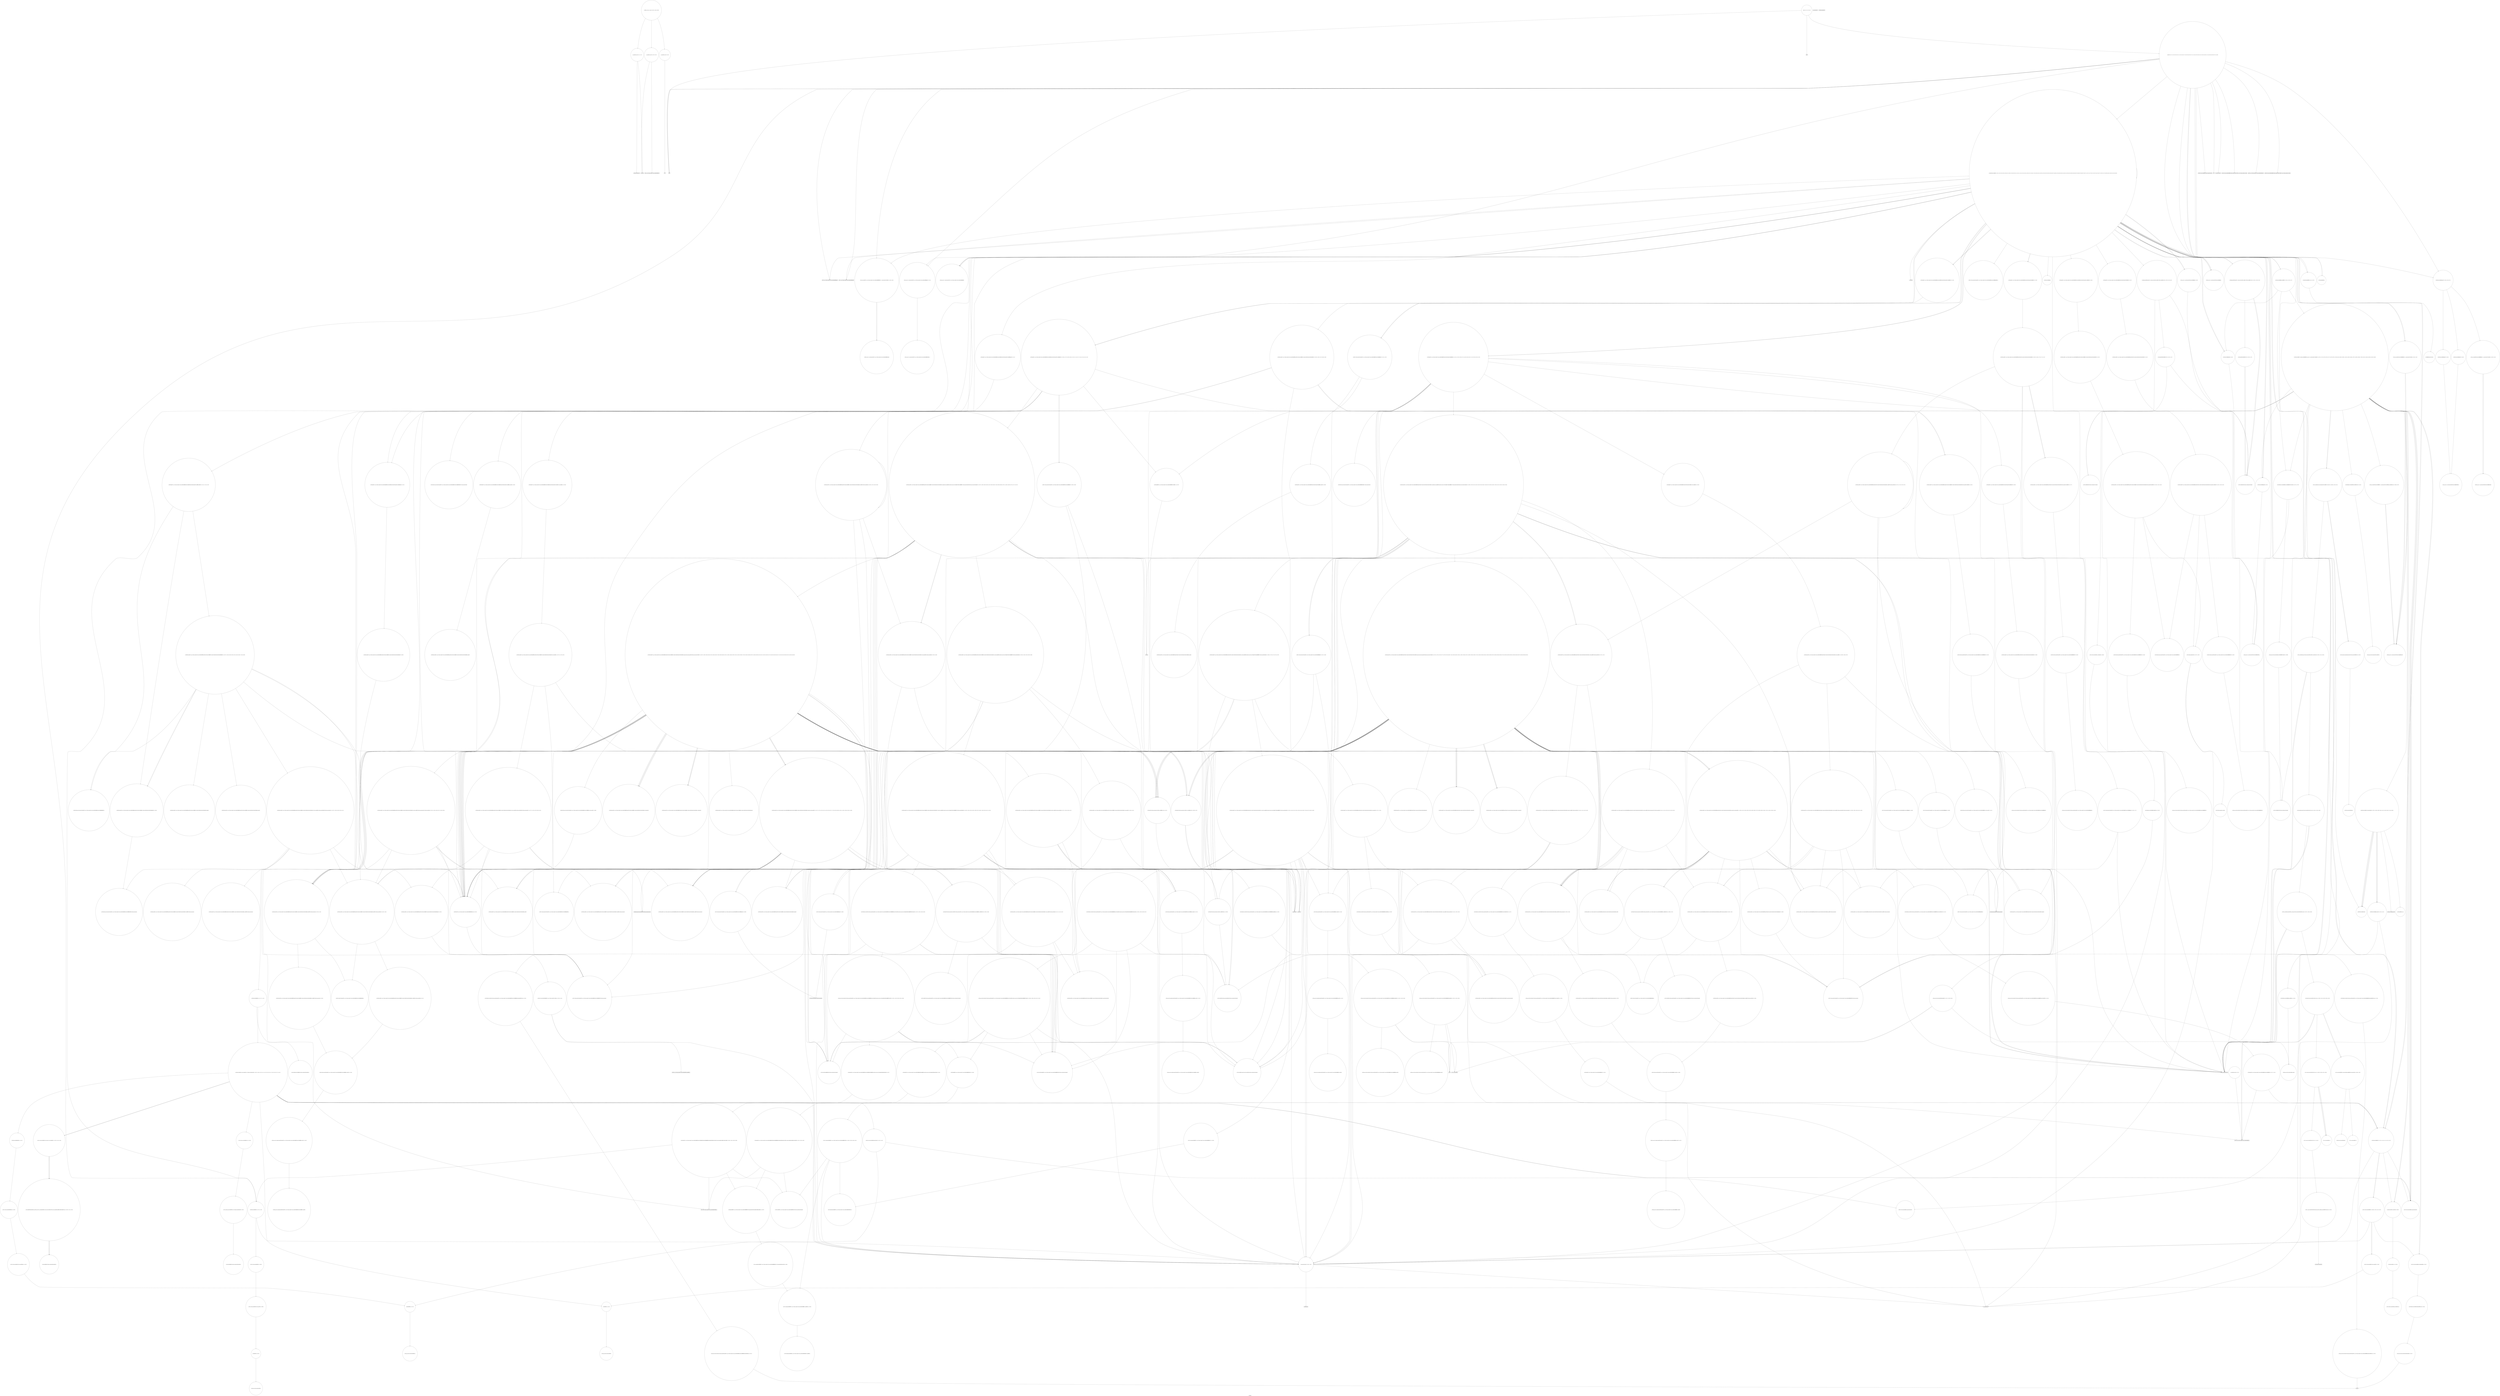 digraph "Call Graph" {
	label="Call Graph";

	Node0x55d2e4d41320 [shape=record,shape=circle,label="{__cxx_global_var_init|{<s0>1|<s1>2}}"];
	Node0x55d2e4d41320:s0 -> Node0x55d2e4d413a0[color=black];
	Node0x55d2e4d41320:s1 -> Node0x55d2e53756a0[color=black];
	Node0x55d2e5381900 [shape=record,shape=circle,label="{_ZN9__gnu_cxx13new_allocatorISt13_Rb_tree_nodeISt4pairIKNSt7__cxx1112basic_stringIcSt11char_traitsIcESaIcEEEiEEE9constructISA_JRKSt21piecewise_construct_tSt5tupleIJRS9_EESH_IJEEEEEvPT_DpOT0_|{<s0>538|<s1>539|<s2>540|<s3>541|<s4>542}}"];
	Node0x55d2e5381900:s0 -> Node0x55d2e537c560[color=black];
	Node0x55d2e5381900:s1 -> Node0x55d2e537c5e0[color=black];
	Node0x55d2e5381900:s2 -> Node0x55d2e537cde0[color=black];
	Node0x55d2e5381900:s3 -> Node0x55d2e537c660[color=black];
	Node0x55d2e5381900:s4 -> Node0x55d2e5381980[color=black];
	Node0x55d2e537cf60 [shape=record,shape=circle,label="{_ZSt7forwardIRKNSt7__cxx1112basic_stringIcSt11char_traitsIcESaIcEEEEOT_RNSt16remove_referenceIS8_E4typeE}"];
	Node0x55d2e5376da0 [shape=record,shape=circle,label="{_ZN9__gnu_cxx13new_allocatorISt13_Rb_tree_nodeISt4pairIKNSt7__cxx1112basic_stringIcSt11char_traitsIcESaIcEEEiEEED2Ev}"];
	Node0x55d2e5375c20 [shape=record,shape=circle,label="{_Z4calcRSt6vectorIiSaIiEEii|{<s0>32|<s1>33|<s2>34|<s3>35|<s4>36|<s5>37|<s6>38|<s7>39|<s8>40|<s9>41|<s10>42|<s11>43|<s12>44|<s13>45|<s14>46|<s15>47|<s16>48|<s17>49|<s18>50|<s19>51|<s20>52|<s21>53|<s22>54|<s23>55|<s24>56|<s25>57|<s26>58|<s27>59|<s28>60|<s29>61|<s30>62|<s31>63|<s32>64|<s33>65|<s34>66|<s35>67|<s36>68|<s37>69|<s38>70|<s39>71|<s40>72|<s41>73|<s42>74|<s43>75|<s44>76|<s45>77|<s46>78|<s47>79|<s48>80|<s49>81|<s50>82|<s51>83|<s52>84}}"];
	Node0x55d2e5375c20:s0 -> Node0x55d2e5375ca0[color=black];
	Node0x55d2e5375c20:s1 -> Node0x55d2e5375d20[color=black];
	Node0x55d2e5375c20:s2 -> Node0x55d2e5375da0[color=black];
	Node0x55d2e5375c20:s3 -> Node0x55d2e5375ea0[color=black];
	Node0x55d2e5375c20:s4 -> Node0x55d2e5375e20[color=black];
	Node0x55d2e5375c20:s5 -> Node0x55d2e5375f20[color=black];
	Node0x55d2e5375c20:s6 -> Node0x55d2e5376020[color=black];
	Node0x55d2e5375c20:s7 -> Node0x55d2e5375fa0[color=black];
	Node0x55d2e5375c20:s8 -> Node0x55d2e53760a0[color=black];
	Node0x55d2e5375c20:s9 -> Node0x55d2e5376120[color=black];
	Node0x55d2e5375c20:s10 -> Node0x55d2e53761a0[color=black];
	Node0x55d2e5375c20:s11 -> Node0x55d2e5376220[color=black];
	Node0x55d2e5375c20:s12 -> Node0x55d2e5375f20[color=black];
	Node0x55d2e5375c20:s13 -> Node0x55d2e5376020[color=black];
	Node0x55d2e5375c20:s14 -> Node0x55d2e5375fa0[color=black];
	Node0x55d2e5375c20:s15 -> Node0x55d2e53760a0[color=black];
	Node0x55d2e5375c20:s16 -> Node0x55d2e53762a0[color=black];
	Node0x55d2e5375c20:s17 -> Node0x55d2e53763a0[color=black];
	Node0x55d2e5375c20:s18 -> Node0x55d2e53764a0[color=black];
	Node0x55d2e5375c20:s19 -> Node0x55d2e5376420[color=black];
	Node0x55d2e5375c20:s20 -> Node0x55d2e5376520[color=black];
	Node0x55d2e5375c20:s21 -> Node0x55d2e5376520[color=black];
	Node0x55d2e5375c20:s22 -> Node0x55d2e5376520[color=black];
	Node0x55d2e5375c20:s23 -> Node0x55d2e53765a0[color=black];
	Node0x55d2e5375c20:s24 -> Node0x55d2e5376620[color=black];
	Node0x55d2e5375c20:s25 -> Node0x55d2e53766a0[color=black];
	Node0x55d2e5375c20:s26 -> Node0x55d2e5376720[color=black];
	Node0x55d2e5375c20:s27 -> Node0x55d2e53767a0[color=black];
	Node0x55d2e5375c20:s28 -> Node0x55d2e5376820[color=black];
	Node0x55d2e5375c20:s29 -> Node0x55d2e53768a0[color=black];
	Node0x55d2e5375c20:s30 -> Node0x55d2e5376820[color=black];
	Node0x55d2e5375c20:s31 -> Node0x55d2e5376720[color=black];
	Node0x55d2e5375c20:s32 -> Node0x55d2e53760a0[color=black];
	Node0x55d2e5375c20:s33 -> Node0x55d2e5376920[color=black];
	Node0x55d2e5375c20:s34 -> Node0x55d2e5375ba0[color=black];
	Node0x55d2e5375c20:s35 -> Node0x55d2e5376120[color=black];
	Node0x55d2e5375c20:s36 -> Node0x55d2e5375ba0[color=black];
	Node0x55d2e5375c20:s37 -> Node0x55d2e53769a0[color=black];
	Node0x55d2e5375c20:s38 -> Node0x55d2e5376a20[color=black];
	Node0x55d2e5375c20:s39 -> Node0x55d2e5376b20[color=black];
	Node0x55d2e5375c20:s40 -> Node0x55d2e5376aa0[color=black];
	Node0x55d2e5375c20:s41 -> Node0x55d2e5376c20[color=black];
	Node0x55d2e5375c20:s42 -> Node0x55d2e5376c20[color=black];
	Node0x55d2e5375c20:s43 -> Node0x55d2e53768a0[color=black];
	Node0x55d2e5375c20:s44 -> Node0x55d2e5375c20[color=black];
	Node0x55d2e5375c20:s45 -> Node0x55d2e5376ba0[color=black];
	Node0x55d2e5375c20:s46 -> Node0x55d2e5376ca0[color=black];
	Node0x55d2e5375c20:s47 -> Node0x55d2e5377d40[color=black];
	Node0x55d2e5375c20:s48 -> Node0x55d2e5377dc0[color=black];
	Node0x55d2e5375c20:s49 -> Node0x55d2e5377e40[color=black];
	Node0x55d2e5375c20:s50 -> Node0x55d2e5377ec0[color=black];
	Node0x55d2e5375c20:s51 -> Node0x55d2e5377e40[color=black];
	Node0x55d2e5375c20:s52 -> Node0x55d2e5377ec0[color=black];
	Node0x55d2e5382000 [shape=record,shape=circle,label="{_ZSt7forwardIRPSt13_Rb_tree_nodeISt4pairIKNSt7__cxx1112basic_stringIcSt11char_traitsIcESaIcEEEiEEEOT_RNSt16remove_referenceISD_E4typeE}"];
	Node0x55d2e5379640 [shape=record,shape=circle,label="{_ZNSt17_Rb_tree_iteratorISt4pairIKNSt7__cxx1112basic_stringIcSt11char_traitsIcESaIcEEESt6vectorIiSaIiEEEEmmEv|{<s0>388}}"];
	Node0x55d2e5379640:s0 -> Node0x55d2e53799c0[color=black];
	Node0x55d2e53774a0 [shape=record,shape=circle,label="{_ZNSt4pairIKNSt7__cxx1112basic_stringIcSt11char_traitsIcESaIcEEESt6vectorIiSaIiEEED2Ev|{<s0>217|<s1>218}}"];
	Node0x55d2e53774a0:s0 -> Node0x55d2e5376820[color=black];
	Node0x55d2e53774a0:s1 -> Node0x55d2e5375ba0[color=black];
	Node0x55d2e5376320 [shape=record,shape=Mrecord,label="{__gxx_personality_v0}"];
	Node0x55d2e5382700 [shape=record,shape=circle,label="{_ZNK9__gnu_cxx13new_allocatorIiE8max_sizeEv}"];
	Node0x55d2e5379d40 [shape=record,shape=circle,label="{_ZN9__gnu_cxx13new_allocatorIiEC2Ev}"];
	Node0x55d2e5377ba0 [shape=record,shape=circle,label="{_ZNK9__gnu_cxx17__normal_iteratorIPcNSt7__cxx1112basic_stringIcSt11char_traitsIcESaIcEEEE4baseEv}"];
	Node0x55d2e5376a20 [shape=record,shape=circle,label="{_ZNSt3mapINSt7__cxx1112basic_stringIcSt11char_traitsIcESaIcEEESt6vectorIiSaIiEESt4lessIS5_ESaISt4pairIKS5_S8_EEE5beginEv|{<s0>141}}"];
	Node0x55d2e5376a20:s0 -> Node0x55d2e5379840[color=black];
	Node0x55d2e5382e00 [shape=record,shape=circle,label="{_ZSt12__miter_baseIPiET_S1_}"];
	Node0x55d2e537a440 [shape=record,shape=circle,label="{_ZNSt6vectorIiSaIiEEC2ERKS0_|{<s0>421}}"];
	Node0x55d2e537a440:s0 -> Node0x55d2e537a7c0[color=black];
	Node0x55d2e537bae0 [shape=record,shape=circle,label="{_ZNKSt10_Select1stISt4pairIKNSt7__cxx1112basic_stringIcSt11char_traitsIcESaIcEEESt6vectorIiSaIiEEEEclERKSB_}"];
	Node0x55d2e5378140 [shape=record,shape=Mrecord,label="{_ZStlsISt11char_traitsIcEERSt13basic_ostreamIcT_ES5_PKc}"];
	Node0x55d2e537ab40 [shape=record,shape=circle,label="{_ZNKSt17_Rb_tree_iteratorISt4pairIKNSt7__cxx1112basic_stringIcSt11char_traitsIcESaIcEEEiEEeqERKS9_}"];
	Node0x55d2e537c1e0 [shape=record,shape=circle,label="{_ZNSt5tupleIJRKNSt7__cxx1112basic_stringIcSt11char_traitsIcESaIcEEEEEC2IvLb1EEES7_|{<s0>273}}"];
	Node0x55d2e537c1e0:s0 -> Node0x55d2e5379b40[color=black];
	Node0x55d2e5378840 [shape=record,shape=Mrecord,label="{_ZSt9terminatev}"];
	Node0x55d2e537b240 [shape=record,shape=circle,label="{_ZNK9__gnu_cxx16__aligned_membufISt4pairIKNSt7__cxx1112basic_stringIcSt11char_traitsIcESaIcEEEiEE6_M_ptrEv|{<s0>467}}"];
	Node0x55d2e537b240:s0 -> Node0x55d2e537b2c0[color=black];
	Node0x55d2e537c8e0 [shape=record,shape=Mrecord,label="{llvm.trap}"];
	Node0x55d2e5378f40 [shape=record,shape=circle,label="{_ZNSt8_Rb_treeINSt7__cxx1112basic_stringIcSt11char_traitsIcESaIcEEESt4pairIKS5_iESt10_Select1stIS8_ESt4lessIS5_ESaIS8_EE15_M_destroy_nodeEPSt13_Rb_tree_nodeIS8_E|{<s0>180|<s1>181|<s2>182|<s3>183}}"];
	Node0x55d2e5378f40:s0 -> Node0x55d2e53790c0[color=black];
	Node0x55d2e5378f40:s1 -> Node0x55d2e5379140[color=black];
	Node0x55d2e5378f40:s2 -> Node0x55d2e5379040[color=black];
	Node0x55d2e5378f40:s3 -> Node0x55d2e5378740[color=black];
	Node0x55d2e4d413a0 [shape=record,shape=Mrecord,label="{_ZNSt8ios_base4InitC1Ev}"];
	Node0x55d2e5381980 [shape=record,shape=circle,label="{_ZNSt4pairIKNSt7__cxx1112basic_stringIcSt11char_traitsIcESaIcEEEiEC2IJRS6_EJEEESt21piecewise_construct_tSt5tupleIJDpT_EESB_IJDpT0_EE|{<s0>543}}"];
	Node0x55d2e5381980:s0 -> Node0x55d2e5381a00[color=black];
	Node0x55d2e537cfe0 [shape=record,shape=circle,label="{_ZNSt11_Tuple_implILm0EJRKNSt7__cxx1112basic_stringIcSt11char_traitsIcESaIcEEEEE7_M_headERS8_|{<s0>362}}"];
	Node0x55d2e537cfe0:s0 -> Node0x55d2e537d0e0[color=black];
	Node0x55d2e5376e20 [shape=record,shape=circle,label="{_ZNSt8_Rb_treeINSt7__cxx1112basic_stringIcSt11char_traitsIcESaIcEEESt4pairIKS5_St6vectorIiSaIiEEESt10_Select1stISB_ESt4lessIS5_ESaISB_EED2Ev|{<s0>195|<s1>196|<s2>197|<s3>198|<s4>199}}"];
	Node0x55d2e5376e20:s0 -> Node0x55d2e5376f20[color=black];
	Node0x55d2e5376e20:s1 -> Node0x55d2e5376ea0[color=black];
	Node0x55d2e5376e20:s2 -> Node0x55d2e5376fa0[color=black];
	Node0x55d2e5376e20:s3 -> Node0x55d2e5376fa0[color=black];
	Node0x55d2e5376e20:s4 -> Node0x55d2e5378740[color=black];
	Node0x55d2e5375ca0 [shape=record,shape=circle,label="{_ZNKSt6vectorIiSaIiEE5emptyEv|{<s0>85|<s1>86|<s2>87}}"];
	Node0x55d2e5375ca0:s0 -> Node0x55d2e53778a0[color=black];
	Node0x55d2e5375ca0:s1 -> Node0x55d2e5377920[color=black];
	Node0x55d2e5375ca0:s2 -> Node0x55d2e5377820[color=black];
	Node0x55d2e5382080 [shape=record,shape=circle,label="{_ZNSt16allocator_traitsISaIiEE9constructIiJRKiEEEvRS0_PT_DpOT0_|{<s0>571|<s1>572}}"];
	Node0x55d2e5382080:s0 -> Node0x55d2e5382200[color=black];
	Node0x55d2e5382080:s1 -> Node0x55d2e5382180[color=black];
	Node0x55d2e53796c0 [shape=record,shape=circle,label="{_ZNSt17_Rb_tree_iteratorISt4pairIKNSt7__cxx1112basic_stringIcSt11char_traitsIcESaIcEEESt6vectorIiSaIiEEEEppEv|{<s0>389}}"];
	Node0x55d2e53796c0:s0 -> Node0x55d2e5379a40[color=black];
	Node0x55d2e5377520 [shape=record,shape=circle,label="{_ZN9__gnu_cxx16__aligned_membufISt4pairIKNSt7__cxx1112basic_stringIcSt11char_traitsIcESaIcEEESt6vectorIiSaIiEEEE6_M_ptrEv|{<s0>219}}"];
	Node0x55d2e5377520:s0 -> Node0x55d2e53775a0[color=black];
	Node0x55d2e53763a0 [shape=record,shape=Mrecord,label="{_ZNSt7__cxx1112basic_stringIcSt11char_traitsIcESaIcEE5beginEv}"];
	Node0x55d2e5382780 [shape=record,shape=circle,label="{_ZNSt16allocator_traitsISaIiEE8allocateERS0_m|{<s0>616}}"];
	Node0x55d2e5382780:s0 -> Node0x55d2e5382800[color=black];
	Node0x55d2e5379dc0 [shape=record,shape=circle,label="{_ZSt8_DestroyIPiiEvT_S1_RSaIT0_E|{<s0>398}}"];
	Node0x55d2e5379dc0:s0 -> Node0x55d2e5379f40[color=black];
	Node0x55d2e5377c20 [shape=record,shape=circle,label="{_ZN9__gnu_cxx17__normal_iteratorIPcNSt7__cxx1112basic_stringIcSt11char_traitsIcESaIcEEEEC2ERKS1_}"];
	Node0x55d2e5376aa0 [shape=record,shape=circle,label="{_ZNKSt17_Rb_tree_iteratorISt4pairIKNSt7__cxx1112basic_stringIcSt11char_traitsIcESaIcEEESt6vectorIiSaIiEEEEneERKSC_}"];
	Node0x55d2e5382e80 [shape=record,shape=circle,label="{_ZNKSt13move_iteratorIPiE4baseEv}"];
	Node0x55d2e537a4c0 [shape=record,shape=circle,label="{_ZNSaIiED2Ev|{<s0>422}}"];
	Node0x55d2e537a4c0:s0 -> Node0x55d2e537a240[color=black];
	Node0x55d2e537bb60 [shape=record,shape=circle,label="{_ZNSt8_Rb_treeINSt7__cxx1112basic_stringIcSt11char_traitsIcESaIcEEESt4pairIKS5_St6vectorIiSaIiEEESt10_Select1stISB_ESt4lessIS5_ESaISB_EE8_S_valueEPKSt13_Rb_tree_nodeISB_E|{<s0>247}}"];
	Node0x55d2e537bb60:s0 -> Node0x55d2e537bbe0[color=black];
	Node0x55d2e53781c0 [shape=record,shape=Mrecord,label="{puts}"];
	Node0x55d2e537abc0 [shape=record,shape=circle,label="{_ZNSt3mapINSt7__cxx1112basic_stringIcSt11char_traitsIcESaIcEEEiSt4lessIS5_ESaISt4pairIKS5_iEEE3endEv|{<s0>435}}"];
	Node0x55d2e537abc0:s0 -> Node0x55d2e537b340[color=black];
	Node0x55d2e537c260 [shape=record,shape=circle,label="{_ZNSt8_Rb_treeINSt7__cxx1112basic_stringIcSt11char_traitsIcESaIcEEESt4pairIKS5_St6vectorIiSaIiEEESt10_Select1stISB_ESt4lessIS5_ESaISB_EE11lower_boundERS7_|{<s0>274|<s1>275|<s2>276}}"];
	Node0x55d2e537c260:s0 -> Node0x55d2e5376f20[color=black];
	Node0x55d2e537c260:s1 -> Node0x55d2e537c360[color=black];
	Node0x55d2e537c260:s2 -> Node0x55d2e537c2e0[color=black];
	Node0x55d2e53788c0 [shape=record,shape=circle,label="{_ZNSt8_Rb_treeINSt7__cxx1112basic_stringIcSt11char_traitsIcESaIcEEESt4pairIKS5_iESt10_Select1stIS8_ESt4lessIS5_ESaIS8_EEC2Ev|{<s0>161}}"];
	Node0x55d2e53788c0:s0 -> Node0x55d2e5378940[color=black];
	Node0x55d2e537b2c0 [shape=record,shape=circle,label="{_ZNK9__gnu_cxx16__aligned_membufISt4pairIKNSt7__cxx1112basic_stringIcSt11char_traitsIcESaIcEEEiEE7_M_addrEv}"];
	Node0x55d2e537c960 [shape=record,shape=circle,label="{_ZNSt8_Rb_treeINSt7__cxx1112basic_stringIcSt11char_traitsIcESaIcEEESt4pairIKS5_St6vectorIiSaIiEEESt10_Select1stISB_ESt4lessIS5_ESaISB_EE11_M_get_nodeEv|{<s0>330|<s1>331}}"];
	Node0x55d2e537c960:s0 -> Node0x55d2e5377320[color=black];
	Node0x55d2e537c960:s1 -> Node0x55d2e537ca60[color=black];
	Node0x55d2e5378fc0 [shape=record,shape=circle,label="{_ZNSt8_Rb_treeINSt7__cxx1112basic_stringIcSt11char_traitsIcESaIcEEESt4pairIKS5_iESt10_Select1stIS8_ESt4lessIS5_ESaIS8_EE11_M_put_nodeEPSt13_Rb_tree_nodeIS8_E|{<s0>184|<s1>185|<s2>186}}"];
	Node0x55d2e5378fc0:s0 -> Node0x55d2e53790c0[color=black];
	Node0x55d2e5378fc0:s1 -> Node0x55d2e53793c0[color=black];
	Node0x55d2e5378fc0:s2 -> Node0x55d2e5378740[color=black];
	Node0x55d2e5375620 [shape=record,shape=Mrecord,label="{_ZNSt8ios_base4InitD1Ev}"];
	Node0x55d2e5381a00 [shape=record,shape=circle,label="{_ZNSt4pairIKNSt7__cxx1112basic_stringIcSt11char_traitsIcESaIcEEEiEC2IJRS6_EJLm0EEJEJEEERSt5tupleIJDpT_EERSA_IJDpT1_EESt12_Index_tupleIJXspT0_EEESJ_IJXspT2_EEE|{<s0>544|<s1>545|<s2>546}}"];
	Node0x55d2e5381a00:s0 -> Node0x55d2e537d1e0[color=black];
	Node0x55d2e5381a00:s1 -> Node0x55d2e537cf60[color=black];
	Node0x55d2e5381a00:s2 -> Node0x55d2e53762a0[color=black];
	Node0x55d2e537d060 [shape=record,shape=circle,label="{_ZNSt10_Head_baseILm0ERKNSt7__cxx1112basic_stringIcSt11char_traitsIcESaIcEEELb0EEC2ES7_}"];
	Node0x55d2e5376ea0 [shape=record,shape=circle,label="{_ZNSt8_Rb_treeINSt7__cxx1112basic_stringIcSt11char_traitsIcESaIcEEESt4pairIKS5_St6vectorIiSaIiEEESt10_Select1stISB_ESt4lessIS5_ESaISB_EE8_M_eraseEPSt13_Rb_tree_nodeISB_E|{<s0>200|<s1>201|<s2>202|<s3>203}}"];
	Node0x55d2e5376ea0:s0 -> Node0x55d2e5377020[color=black];
	Node0x55d2e5376ea0:s1 -> Node0x55d2e5376ea0[color=black];
	Node0x55d2e5376ea0:s2 -> Node0x55d2e53770a0[color=black];
	Node0x55d2e5376ea0:s3 -> Node0x55d2e5377120[color=black];
	Node0x55d2e5375d20 [shape=record,shape=Mrecord,label="{__assert_fail}"];
	Node0x55d2e5382100 [shape=record,shape=circle,label="{_ZNSt6vectorIiSaIiEE17_M_realloc_insertIJRKiEEEvN9__gnu_cxx17__normal_iteratorIPiS1_EEDpOT_|{<s0>573|<s1>574|<s2>575|<s3>576|<s4>577|<s5>578|<s6>579|<s7>580|<s8>581|<s9>582|<s10>583|<s11>584|<s12>585|<s13>586|<s14>587|<s15>588|<s16>589|<s17>590|<s18>591|<s19>592|<s20>593|<s21>594|<s22>595}}"];
	Node0x55d2e5382100:s0 -> Node0x55d2e5382280[color=black];
	Node0x55d2e5382100:s1 -> Node0x55d2e5375f20[color=black];
	Node0x55d2e5382100:s2 -> Node0x55d2e5382300[color=black];
	Node0x55d2e5382100:s3 -> Node0x55d2e5382380[color=black];
	Node0x55d2e5382100:s4 -> Node0x55d2e5382200[color=black];
	Node0x55d2e5382100:s5 -> Node0x55d2e5382080[color=black];
	Node0x55d2e5382100:s6 -> Node0x55d2e5377b20[color=black];
	Node0x55d2e5382100:s7 -> Node0x55d2e5379e40[color=black];
	Node0x55d2e5382100:s8 -> Node0x55d2e5382400[color=black];
	Node0x55d2e5382100:s9 -> Node0x55d2e5377b20[color=black];
	Node0x55d2e5382100:s10 -> Node0x55d2e5379e40[color=black];
	Node0x55d2e5382100:s11 -> Node0x55d2e5382400[color=black];
	Node0x55d2e5382100:s12 -> Node0x55d2e53787c0[color=black];
	Node0x55d2e5382100:s13 -> Node0x55d2e5382480[color=black];
	Node0x55d2e5382100:s14 -> Node0x55d2e537c860[color=black];
	Node0x55d2e5382100:s15 -> Node0x55d2e5379e40[color=black];
	Node0x55d2e5382100:s16 -> Node0x55d2e5379dc0[color=black];
	Node0x55d2e5382100:s17 -> Node0x55d2e537a040[color=black];
	Node0x55d2e5382100:s18 -> Node0x55d2e537c7e0[color=black];
	Node0x55d2e5382100:s19 -> Node0x55d2e5379e40[color=black];
	Node0x55d2e5382100:s20 -> Node0x55d2e5379dc0[color=black];
	Node0x55d2e5382100:s21 -> Node0x55d2e537a040[color=black];
	Node0x55d2e5382100:s22 -> Node0x55d2e5378740[color=black];
	Node0x55d2e5379740 [shape=record,shape=circle,label="{_ZNSt4pairIPSt18_Rb_tree_node_baseS1_EC2IRS1_Lb1EEEOT_RKS1_|{<s0>390}}"];
	Node0x55d2e5379740:s0 -> Node0x55d2e53797c0[color=black];
	Node0x55d2e53775a0 [shape=record,shape=circle,label="{_ZN9__gnu_cxx16__aligned_membufISt4pairIKNSt7__cxx1112basic_stringIcSt11char_traitsIcESaIcEEESt6vectorIiSaIiEEEE7_M_addrEv}"];
	Node0x55d2e5376420 [shape=record,shape=circle,label="{_ZN9__gnu_cxxneIPcNSt7__cxx1112basic_stringIcSt11char_traitsIcESaIcEEEEEbRKNS_17__normal_iteratorIT_T0_EESD_|{<s0>98|<s1>99}}"];
	Node0x55d2e5376420:s0 -> Node0x55d2e5377ba0[color=black];
	Node0x55d2e5376420:s1 -> Node0x55d2e5377ba0[color=black];
	Node0x55d2e5382800 [shape=record,shape=circle,label="{_ZN9__gnu_cxx13new_allocatorIiE8allocateEmPKv|{<s0>617|<s1>618|<s2>619}}"];
	Node0x55d2e5382800:s0 -> Node0x55d2e5382700[color=black];
	Node0x55d2e5382800:s1 -> Node0x55d2e537cbe0[color=black];
	Node0x55d2e5382800:s2 -> Node0x55d2e537cc60[color=black];
	Node0x55d2e5379e40 [shape=record,shape=circle,label="{_ZNSt12_Vector_baseIiSaIiEE19_M_get_Tp_allocatorEv}"];
	Node0x55d2e5377ca0 [shape=record,shape=circle,label="{_ZNKSt8_Rb_treeINSt7__cxx1112basic_stringIcSt11char_traitsIcESaIcEEESt4pairIKS5_St6vectorIiSaIiEEESt10_Select1stISB_ESt4lessIS5_ESaISB_EE4findERS7_|{<s0>227|<s1>228|<s2>229|<s3>230|<s4>231|<s5>232|<s6>233|<s7>234|<s8>235}}"];
	Node0x55d2e5377ca0:s0 -> Node0x55d2e537b6e0[color=black];
	Node0x55d2e5377ca0:s1 -> Node0x55d2e537b760[color=black];
	Node0x55d2e5377ca0:s2 -> Node0x55d2e537b660[color=black];
	Node0x55d2e5377ca0:s3 -> Node0x55d2e537b5e0[color=black];
	Node0x55d2e5377ca0:s4 -> Node0x55d2e537b560[color=black];
	Node0x55d2e5377ca0:s5 -> Node0x55d2e537b860[color=black];
	Node0x55d2e5377ca0:s6 -> Node0x55d2e537b7e0[color=black];
	Node0x55d2e5377ca0:s7 -> Node0x55d2e537b5e0[color=black];
	Node0x55d2e5377ca0:s8 -> Node0x55d2e5377dc0[color=black];
	Node0x55d2e5376b20 [shape=record,shape=circle,label="{_ZNSt3mapINSt7__cxx1112basic_stringIcSt11char_traitsIcESaIcEEESt6vectorIiSaIiEESt4lessIS5_ESaISt4pairIKS5_S8_EEE3endEv|{<s0>142}}"];
	Node0x55d2e5376b20:s0 -> Node0x55d2e5383000[color=black];
	Node0x55d2e5382f00 [shape=record,shape=circle,label="{_ZNSt13move_iteratorIPiEC2ES0_}"];
	Node0x55d2e537a540 [shape=record,shape=circle,label="{_ZNSt12_Vector_baseIiSaIiEE12_Vector_impl12_M_swap_dataERS2_|{<s0>423|<s1>424|<s2>425}}"];
	Node0x55d2e537a540:s0 -> Node0x55d2e537a8c0[color=black];
	Node0x55d2e537a540:s1 -> Node0x55d2e537a8c0[color=black];
	Node0x55d2e537a540:s2 -> Node0x55d2e537a8c0[color=black];
	Node0x55d2e537bbe0 [shape=record,shape=circle,label="{_ZNKSt13_Rb_tree_nodeISt4pairIKNSt7__cxx1112basic_stringIcSt11char_traitsIcESaIcEEESt6vectorIiSaIiEEEE9_M_valptrEv|{<s0>248}}"];
	Node0x55d2e537bbe0:s0 -> Node0x55d2e537bc60[color=black];
	Node0x55d2e5378240 [shape=record,shape=circle,label="{_ZSt7forwardIRiEOT_RNSt16remove_referenceIS1_E4typeE}"];
	Node0x55d2e537ac40 [shape=record,shape=circle,label="{_ZNKSt3mapINSt7__cxx1112basic_stringIcSt11char_traitsIcESaIcEEEiSt4lessIS5_ESaISt4pairIKS5_iEEE8key_compEv|{<s0>436}}"];
	Node0x55d2e537ac40:s0 -> Node0x55d2e537b3c0[color=black];
	Node0x55d2e537c2e0 [shape=record,shape=circle,label="{_ZNSt8_Rb_treeINSt7__cxx1112basic_stringIcSt11char_traitsIcESaIcEEESt4pairIKS5_St6vectorIiSaIiEEESt10_Select1stISB_ESt4lessIS5_ESaISB_EE14_M_lower_boundEPSt13_Rb_tree_nodeISB_EPSt18_Rb_tree_node_baseRS7_|{<s0>277|<s1>278|<s2>279|<s3>280|<s4>281}}"];
	Node0x55d2e537c2e0:s0 -> Node0x55d2e537b8e0[color=black];
	Node0x55d2e537c2e0:s1 -> Node0x55d2e537b7e0[color=black];
	Node0x55d2e537c2e0:s2 -> Node0x55d2e53770a0[color=black];
	Node0x55d2e537c2e0:s3 -> Node0x55d2e5377020[color=black];
	Node0x55d2e537c2e0:s4 -> Node0x55d2e537c3e0[color=black];
	Node0x55d2e5378940 [shape=record,shape=circle,label="{_ZNSt8_Rb_treeINSt7__cxx1112basic_stringIcSt11char_traitsIcESaIcEEESt4pairIKS5_iESt10_Select1stIS8_ESt4lessIS5_ESaIS8_EE13_Rb_tree_implISC_Lb1EEC2Ev|{<s0>162|<s1>163|<s2>164}}"];
	Node0x55d2e5378940:s0 -> Node0x55d2e53789c0[color=black];
	Node0x55d2e5378940:s1 -> Node0x55d2e5378540[color=black];
	Node0x55d2e5378940:s2 -> Node0x55d2e53785c0[color=black];
	Node0x55d2e537b340 [shape=record,shape=circle,label="{_ZNSt8_Rb_treeINSt7__cxx1112basic_stringIcSt11char_traitsIcESaIcEEESt4pairIKS5_iESt10_Select1stIS8_ESt4lessIS5_ESaIS8_EE3endEv|{<s0>468}}"];
	Node0x55d2e537b340:s0 -> Node0x55d2e537b040[color=black];
	Node0x55d2e537c9e0 [shape=record,shape=circle,label="{_ZNSt8_Rb_treeINSt7__cxx1112basic_stringIcSt11char_traitsIcESaIcEEESt4pairIKS5_St6vectorIiSaIiEEESt10_Select1stISB_ESt4lessIS5_ESaISB_EE17_M_construct_nodeIJRKSt21piecewise_construct_tSt5tupleIJRS7_EESM_IJEEEEEvPSt13_Rb_tree_nodeISB_EDpOT_|{<s0>332|<s1>333|<s2>334|<s3>335|<s4>336|<s5>337|<s6>338|<s7>339|<s8>340|<s9>341|<s10>342}}"];
	Node0x55d2e537c9e0:s0 -> Node0x55d2e5377320[color=black];
	Node0x55d2e537c9e0:s1 -> Node0x55d2e53773a0[color=black];
	Node0x55d2e537c9e0:s2 -> Node0x55d2e537c560[color=black];
	Node0x55d2e537c9e0:s3 -> Node0x55d2e537c5e0[color=black];
	Node0x55d2e537c9e0:s4 -> Node0x55d2e537c660[color=black];
	Node0x55d2e537c9e0:s5 -> Node0x55d2e537cce0[color=black];
	Node0x55d2e537c9e0:s6 -> Node0x55d2e53787c0[color=black];
	Node0x55d2e537c9e0:s7 -> Node0x55d2e5377220[color=black];
	Node0x55d2e537c9e0:s8 -> Node0x55d2e537c7e0[color=black];
	Node0x55d2e537c9e0:s9 -> Node0x55d2e537c860[color=black];
	Node0x55d2e537c9e0:s10 -> Node0x55d2e5378740[color=black];
	Node0x55d2e5379040 [shape=record,shape=circle,label="{_ZNSt16allocator_traitsISaISt13_Rb_tree_nodeISt4pairIKNSt7__cxx1112basic_stringIcSt11char_traitsIcESaIcEEEiEEEE7destroyIS9_EEvRSB_PT_|{<s0>187}}"];
	Node0x55d2e5379040:s0 -> Node0x55d2e53791c0[color=black];
	Node0x55d2e53756a0 [shape=record,shape=Mrecord,label="{__cxa_atexit}"];
	Node0x55d2e5381a80 [shape=record,shape=circle,label="{_ZNKSt23_Rb_tree_const_iteratorISt4pairIKNSt7__cxx1112basic_stringIcSt11char_traitsIcESaIcEEEiEE13_M_const_castEv|{<s0>547}}"];
	Node0x55d2e5381a80:s0 -> Node0x55d2e537b040[color=black];
	Node0x55d2e537d0e0 [shape=record,shape=circle,label="{_ZNSt10_Head_baseILm0ERKNSt7__cxx1112basic_stringIcSt11char_traitsIcESaIcEEELb0EE7_M_headERS8_}"];
	Node0x55d2e5376f20 [shape=record,shape=circle,label="{_ZNSt8_Rb_treeINSt7__cxx1112basic_stringIcSt11char_traitsIcESaIcEEESt4pairIKS5_St6vectorIiSaIiEEESt10_Select1stISB_ESt4lessIS5_ESaISB_EE8_M_beginEv}"];
	Node0x55d2e5375da0 [shape=record,shape=circle,label="{_ZNKSt6vectorIiSaIiEE4sizeEv}"];
	Node0x55d2e5382180 [shape=record,shape=circle,label="{_ZN9__gnu_cxx13new_allocatorIiE9constructIiJRKiEEEvPT_DpOT0_|{<s0>596}}"];
	Node0x55d2e5382180:s0 -> Node0x55d2e5382200[color=black];
	Node0x55d2e53797c0 [shape=record,shape=circle,label="{_ZSt7forwardIRPSt18_Rb_tree_node_baseEOT_RNSt16remove_referenceIS3_E4typeE}"];
	Node0x55d2e5377620 [shape=record,shape=circle,label="{_ZNSt16allocator_traitsISaISt13_Rb_tree_nodeISt4pairIKNSt7__cxx1112basic_stringIcSt11char_traitsIcESaIcEEESt6vectorIiSaIiEEEEEE10deallocateERSE_PSD_m|{<s0>220}}"];
	Node0x55d2e5377620:s0 -> Node0x55d2e53776a0[color=black];
	Node0x55d2e53764a0 [shape=record,shape=Mrecord,label="{_ZNSt7__cxx1112basic_stringIcSt11char_traitsIcESaIcEE3endEv}"];
	Node0x55d2e5382880 [shape=record,shape=circle,label="{_ZSt22__uninitialized_copy_aISt13move_iteratorIPiES1_iET0_T_S4_S3_RSaIT1_E|{<s0>620|<s1>621|<s2>622}}"];
	Node0x55d2e5382880:s0 -> Node0x55d2e5377dc0[color=black];
	Node0x55d2e5382880:s1 -> Node0x55d2e5377dc0[color=black];
	Node0x55d2e5382880:s2 -> Node0x55d2e5382980[color=black];
	Node0x55d2e5379ec0 [shape=record,shape=circle,label="{_ZNSt12_Vector_baseIiSaIiEED2Ev|{<s0>399|<s1>400|<s2>401|<s3>402}}"];
	Node0x55d2e5379ec0:s0 -> Node0x55d2e537a040[color=black];
	Node0x55d2e5379ec0:s1 -> Node0x55d2e537a0c0[color=black];
	Node0x55d2e5379ec0:s2 -> Node0x55d2e537a0c0[color=black];
	Node0x55d2e5379ec0:s3 -> Node0x55d2e5378740[color=black];
	Node0x55d2e537b560 [shape=record,shape=circle,label="{_ZNKSt23_Rb_tree_const_iteratorISt4pairIKNSt7__cxx1112basic_stringIcSt11char_traitsIcESaIcEEESt6vectorIiSaIiEEEEeqERKSC_}"];
	Node0x55d2e5376ba0 [shape=record,shape=circle,label="{_ZSt3maxISt4pairIiiEERKT_S4_S4_|{<s0>143}}"];
	Node0x55d2e5376ba0:s0 -> Node0x55d2e5378b40[color=black];
	Node0x55d2e5382f80 [shape=record,shape=circle,label="{_ZN9__gnu_cxx13new_allocatorIiE7destroyIiEEvPT_}"];
	Node0x55d2e537a5c0 [shape=record,shape=circle,label="{_ZSt15__alloc_on_moveISaIiEEvRT_S2_|{<s0>426}}"];
	Node0x55d2e537a5c0:s0 -> Node0x55d2e537a9c0[color=black];
	Node0x55d2e537bc60 [shape=record,shape=circle,label="{_ZNK9__gnu_cxx16__aligned_membufISt4pairIKNSt7__cxx1112basic_stringIcSt11char_traitsIcESaIcEEESt6vectorIiSaIiEEEE6_M_ptrEv|{<s0>249}}"];
	Node0x55d2e537bc60:s0 -> Node0x55d2e537bce0[color=black];
	Node0x55d2e53782c0 [shape=record,shape=circle,label="{_ZSt7forwardIiEOT_RNSt16remove_referenceIS0_E4typeE}"];
	Node0x55d2e537acc0 [shape=record,shape=circle,label="{_ZNKSt17_Rb_tree_iteratorISt4pairIKNSt7__cxx1112basic_stringIcSt11char_traitsIcESaIcEEEiEEdeEv|{<s0>437|<s1>438}}"];
	Node0x55d2e537acc0:s0 -> Node0x55d2e5379140[color=black];
	Node0x55d2e537acc0:s1 -> Node0x55d2e5378740[color=black];
	Node0x55d2e537c360 [shape=record,shape=circle,label="{_ZNSt8_Rb_treeINSt7__cxx1112basic_stringIcSt11char_traitsIcESaIcEEESt4pairIKS5_St6vectorIiSaIiEEESt10_Select1stISB_ESt4lessIS5_ESaISB_EE6_M_endEv}"];
	Node0x55d2e53789c0 [shape=record,shape=circle,label="{_ZNSaISt13_Rb_tree_nodeISt4pairIKNSt7__cxx1112basic_stringIcSt11char_traitsIcESaIcEEEiEEEC2Ev|{<s0>165}}"];
	Node0x55d2e53789c0:s0 -> Node0x55d2e5378a40[color=black];
	Node0x55d2e537b3c0 [shape=record,shape=circle,label="{_ZNKSt8_Rb_treeINSt7__cxx1112basic_stringIcSt11char_traitsIcESaIcEEESt4pairIKS5_iESt10_Select1stIS8_ESt4lessIS5_ESaIS8_EE8key_compEv}"];
	Node0x55d2e537ca60 [shape=record,shape=circle,label="{_ZNSt16allocator_traitsISaISt13_Rb_tree_nodeISt4pairIKNSt7__cxx1112basic_stringIcSt11char_traitsIcESaIcEEESt6vectorIiSaIiEEEEEE8allocateERSE_m|{<s0>343}}"];
	Node0x55d2e537ca60:s0 -> Node0x55d2e537cae0[color=black];
	Node0x55d2e53790c0 [shape=record,shape=circle,label="{_ZNSt8_Rb_treeINSt7__cxx1112basic_stringIcSt11char_traitsIcESaIcEEESt4pairIKS5_iESt10_Select1stIS8_ESt4lessIS5_ESaIS8_EE21_M_get_Node_allocatorEv}"];
	Node0x55d2e5375720 [shape=record,shape=circle,label="{__cxx_global_var_init.1|{<s0>3}}"];
	Node0x55d2e5375720:s0 -> Node0x55d2e53757a0[color=black];
	Node0x55d2e5381b00 [shape=record,shape=circle,label="{_ZNKSt8_Rb_treeINSt7__cxx1112basic_stringIcSt11char_traitsIcESaIcEEESt4pairIKS5_iESt10_Select1stIS8_ESt4lessIS5_ESaIS8_EE4sizeEv}"];
	Node0x55d2e537d160 [shape=record,shape=circle,label="{_ZNSt4pairIKNSt7__cxx1112basic_stringIcSt11char_traitsIcESaIcEEESt6vectorIiSaIiEEEC2IJRS6_EJLm0EEJEJEEERSt5tupleIJDpT_EERSD_IJDpT1_EESt12_Index_tupleIJXspT0_EEESM_IJXspT2_EEE|{<s0>363|<s1>364|<s2>365|<s3>366}}"];
	Node0x55d2e537d160:s0 -> Node0x55d2e537d1e0[color=black];
	Node0x55d2e537d160:s1 -> Node0x55d2e537cf60[color=black];
	Node0x55d2e537d160:s2 -> Node0x55d2e53762a0[color=black];
	Node0x55d2e537d160:s3 -> Node0x55d2e53766a0[color=black];
	Node0x55d2e5376fa0 [shape=record,shape=circle,label="{_ZNSt8_Rb_treeINSt7__cxx1112basic_stringIcSt11char_traitsIcESaIcEEESt4pairIKS5_St6vectorIiSaIiEEESt10_Select1stISB_ESt4lessIS5_ESaISB_EE13_Rb_tree_implISF_Lb1EED2Ev|{<s0>204}}"];
	Node0x55d2e5376fa0:s0 -> Node0x55d2e5377720[color=black];
	Node0x55d2e5375e20 [shape=record,shape=circle,label="{_ZSt9make_pairIRiiESt4pairINSt17__decay_and_stripIT_E6__typeENS2_IT0_E6__typeEEOS3_OS6_|{<s0>88|<s1>89|<s2>90}}"];
	Node0x55d2e5375e20:s0 -> Node0x55d2e5378240[color=black];
	Node0x55d2e5375e20:s1 -> Node0x55d2e53782c0[color=black];
	Node0x55d2e5375e20:s2 -> Node0x55d2e5378340[color=black];
	Node0x55d2e5382200 [shape=record,shape=circle,label="{_ZSt7forwardIRKiEOT_RNSt16remove_referenceIS2_E4typeE}"];
	Node0x55d2e5379840 [shape=record,shape=circle,label="{_ZNSt8_Rb_treeINSt7__cxx1112basic_stringIcSt11char_traitsIcESaIcEEESt4pairIKS5_St6vectorIiSaIiEEESt10_Select1stISB_ESt4lessIS5_ESaISB_EE5beginEv|{<s0>391}}"];
	Node0x55d2e5379840:s0 -> Node0x55d2e537c3e0[color=black];
	Node0x55d2e53776a0 [shape=record,shape=circle,label="{_ZN9__gnu_cxx13new_allocatorISt13_Rb_tree_nodeISt4pairIKNSt7__cxx1112basic_stringIcSt11char_traitsIcESaIcEEESt6vectorIiSaIiEEEEE10deallocateEPSE_m|{<s0>221}}"];
	Node0x55d2e53776a0:s0 -> Node0x55d2e53794c0[color=black];
	Node0x55d2e5376520 [shape=record,shape=circle,label="{_ZNK9__gnu_cxx17__normal_iteratorIPcNSt7__cxx1112basic_stringIcSt11char_traitsIcESaIcEEEEdeEv}"];
	Node0x55d2e5382900 [shape=record,shape=circle,label="{_ZSt32__make_move_if_noexcept_iteratorIiSt13move_iteratorIPiEET0_PT_|{<s0>623}}"];
	Node0x55d2e5382900:s0 -> Node0x55d2e5382f00[color=black];
	Node0x55d2e5379f40 [shape=record,shape=circle,label="{_ZSt8_DestroyIPiEvT_S1_|{<s0>403}}"];
	Node0x55d2e5379f40:s0 -> Node0x55d2e5379fc0[color=black];
	Node0x55d2e537b5e0 [shape=record,shape=circle,label="{_ZNKSt8_Rb_treeINSt7__cxx1112basic_stringIcSt11char_traitsIcESaIcEEESt4pairIKS5_St6vectorIiSaIiEEESt10_Select1stISB_ESt4lessIS5_ESaISB_EE3endEv|{<s0>236}}"];
	Node0x55d2e537b5e0:s0 -> Node0x55d2e537ba60[color=black];
	Node0x55d2e5376c20 [shape=record,shape=circle,label="{_ZNKSt17_Rb_tree_iteratorISt4pairIKNSt7__cxx1112basic_stringIcSt11char_traitsIcESaIcEEESt6vectorIiSaIiEEEEptEv|{<s0>144|<s1>145}}"];
	Node0x55d2e5376c20:s0 -> Node0x55d2e53773a0[color=black];
	Node0x55d2e5376c20:s1 -> Node0x55d2e5378740[color=black];
	Node0x55d2e5383000 [shape=record,shape=circle,label="{_ZNSt8_Rb_treeINSt7__cxx1112basic_stringIcSt11char_traitsIcESaIcEEESt4pairIKS5_St6vectorIiSaIiEEESt10_Select1stISB_ESt4lessIS5_ESaISB_EE3endEv|{<s0>643}}"];
	Node0x55d2e5383000:s0 -> Node0x55d2e537c3e0[color=black];
	Node0x55d2e537a640 [shape=record,shape=circle,label="{_ZNKSt12_Vector_baseIiSaIiEE19_M_get_Tp_allocatorEv}"];
	Node0x55d2e537bce0 [shape=record,shape=circle,label="{_ZNK9__gnu_cxx16__aligned_membufISt4pairIKNSt7__cxx1112basic_stringIcSt11char_traitsIcESaIcEEESt6vectorIiSaIiEEEE7_M_addrEv}"];
	Node0x55d2e5378340 [shape=record,shape=circle,label="{_ZNSt4pairIiiEC2IRiiLb1EEEOT_OT0_|{<s0>150|<s1>151}}"];
	Node0x55d2e5378340:s0 -> Node0x55d2e5378240[color=black];
	Node0x55d2e5378340:s1 -> Node0x55d2e53782c0[color=black];
	Node0x55d2e537ad40 [shape=record,shape=circle,label="{_ZNSt8_Rb_treeINSt7__cxx1112basic_stringIcSt11char_traitsIcESaIcEEESt4pairIKS5_iESt10_Select1stIS8_ESt4lessIS5_ESaIS8_EE22_M_emplace_hint_uniqueIJRKSt21piecewise_construct_tSt5tupleIJRS7_EESJ_IJEEEEESt17_Rb_tree_iteratorIS8_ESt23_Rb_tree_const_iteratorIS8_EDpOT_|{<s0>439|<s1>440|<s2>441|<s3>442|<s4>443|<s5>444|<s6>445|<s7>446|<s8>447|<s9>448|<s10>449|<s11>450|<s12>451|<s13>452|<s14>453|<s15>454}}"];
	Node0x55d2e537ad40:s0 -> Node0x55d2e537c560[color=black];
	Node0x55d2e537ad40:s1 -> Node0x55d2e537c5e0[color=black];
	Node0x55d2e537ad40:s2 -> Node0x55d2e537c660[color=black];
	Node0x55d2e537ad40:s3 -> Node0x55d2e537b440[color=black];
	Node0x55d2e537ad40:s4 -> Node0x55d2e5377dc0[color=black];
	Node0x55d2e537ad40:s5 -> Node0x55d2e537afc0[color=black];
	Node0x55d2e537ad40:s6 -> Node0x55d2e537b4c0[color=black];
	Node0x55d2e537ad40:s7 -> Node0x55d2e5381580[color=black];
	Node0x55d2e537ad40:s8 -> Node0x55d2e53787c0[color=black];
	Node0x55d2e537ad40:s9 -> Node0x55d2e5378ec0[color=black];
	Node0x55d2e537ad40:s10 -> Node0x55d2e537c7e0[color=black];
	Node0x55d2e537ad40:s11 -> Node0x55d2e5378ec0[color=black];
	Node0x55d2e537ad40:s12 -> Node0x55d2e537b040[color=black];
	Node0x55d2e537ad40:s13 -> Node0x55d2e537c860[color=black];
	Node0x55d2e537ad40:s14 -> Node0x55d2e537c8e0[color=black];
	Node0x55d2e537ad40:s15 -> Node0x55d2e5378740[color=black];
	Node0x55d2e537c3e0 [shape=record,shape=circle,label="{_ZNSt17_Rb_tree_iteratorISt4pairIKNSt7__cxx1112basic_stringIcSt11char_traitsIcESaIcEEESt6vectorIiSaIiEEEEC2EPSt18_Rb_tree_node_base}"];
	Node0x55d2e5378a40 [shape=record,shape=circle,label="{_ZN9__gnu_cxx13new_allocatorISt13_Rb_tree_nodeISt4pairIKNSt7__cxx1112basic_stringIcSt11char_traitsIcESaIcEEEiEEEC2Ev}"];
	Node0x55d2e537b440 [shape=record,shape=circle,label="{_ZNSt8_Rb_treeINSt7__cxx1112basic_stringIcSt11char_traitsIcESaIcEEESt4pairIKS5_iESt10_Select1stIS8_ESt4lessIS5_ESaIS8_EE14_M_create_nodeIJRKSt21piecewise_construct_tSt5tupleIJRS7_EESJ_IJEEEEEPSt13_Rb_tree_nodeIS8_EDpOT_|{<s0>469|<s1>470|<s2>471|<s3>472|<s4>473}}"];
	Node0x55d2e537b440:s0 -> Node0x55d2e5381600[color=black];
	Node0x55d2e537b440:s1 -> Node0x55d2e537c560[color=black];
	Node0x55d2e537b440:s2 -> Node0x55d2e537c5e0[color=black];
	Node0x55d2e537b440:s3 -> Node0x55d2e537c660[color=black];
	Node0x55d2e537b440:s4 -> Node0x55d2e5381680[color=black];
	Node0x55d2e537cae0 [shape=record,shape=circle,label="{_ZN9__gnu_cxx13new_allocatorISt13_Rb_tree_nodeISt4pairIKNSt7__cxx1112basic_stringIcSt11char_traitsIcESaIcEEESt6vectorIiSaIiEEEEE8allocateEmPKv|{<s0>344|<s1>345|<s2>346}}"];
	Node0x55d2e537cae0:s0 -> Node0x55d2e537cb60[color=black];
	Node0x55d2e537cae0:s1 -> Node0x55d2e537cbe0[color=black];
	Node0x55d2e537cae0:s2 -> Node0x55d2e537cc60[color=black];
	Node0x55d2e5379140 [shape=record,shape=circle,label="{_ZNSt13_Rb_tree_nodeISt4pairIKNSt7__cxx1112basic_stringIcSt11char_traitsIcESaIcEEEiEE9_M_valptrEv|{<s0>188}}"];
	Node0x55d2e5379140:s0 -> Node0x55d2e53792c0[color=black];
	Node0x55d2e53757a0 [shape=record,shape=Mrecord,label="{acos}"];
	Node0x55d2e5381b80 [shape=record,shape=circle,label="{_ZNSt8_Rb_treeINSt7__cxx1112basic_stringIcSt11char_traitsIcESaIcEEESt4pairIKS5_iESt10_Select1stIS8_ESt4lessIS5_ESaIS8_EE6_S_keyEPKSt18_Rb_tree_node_base|{<s0>548|<s1>549}}"];
	Node0x55d2e5381b80:s0 -> Node0x55d2e5381e80[color=black];
	Node0x55d2e5381b80:s1 -> Node0x55d2e537b0c0[color=black];
	Node0x55d2e537d1e0 [shape=record,shape=circle,label="{_ZSt3getILm0EJRKNSt7__cxx1112basic_stringIcSt11char_traitsIcESaIcEEEEERNSt13tuple_elementIXT_ESt5tupleIJDpT0_EEE4typeERSC_|{<s0>367}}"];
	Node0x55d2e537d1e0:s0 -> Node0x55d2e537d260[color=black];
	Node0x55d2e5377020 [shape=record,shape=circle,label="{_ZNSt8_Rb_treeINSt7__cxx1112basic_stringIcSt11char_traitsIcESaIcEEESt4pairIKS5_St6vectorIiSaIiEEESt10_Select1stISB_ESt4lessIS5_ESaISB_EE8_S_rightEPSt18_Rb_tree_node_base}"];
	Node0x55d2e5375ea0 [shape=record,shape=circle,label="{_ZNSt6vectorIiSaIiEEixEm}"];
	Node0x55d2e5382280 [shape=record,shape=circle,label="{_ZNKSt6vectorIiSaIiEE12_M_check_lenEmPKc|{<s0>597|<s1>598|<s2>599|<s3>600|<s4>601|<s5>602|<s6>603|<s7>604|<s8>605}}"];
	Node0x55d2e5382280:s0 -> Node0x55d2e5382500[color=black];
	Node0x55d2e5382280:s1 -> Node0x55d2e5375da0[color=black];
	Node0x55d2e5382280:s2 -> Node0x55d2e5382580[color=black];
	Node0x55d2e5382280:s3 -> Node0x55d2e5375da0[color=black];
	Node0x55d2e5382280:s4 -> Node0x55d2e5375da0[color=black];
	Node0x55d2e5382280:s5 -> Node0x55d2e5382600[color=black];
	Node0x55d2e5382280:s6 -> Node0x55d2e5375da0[color=black];
	Node0x55d2e5382280:s7 -> Node0x55d2e5382500[color=black];
	Node0x55d2e5382280:s8 -> Node0x55d2e5382500[color=black];
	Node0x55d2e53798c0 [shape=record,shape=circle,label="{_ZNSt4pairIPSt18_Rb_tree_node_baseS1_EC2IRPSt13_Rb_tree_nodeIS_IKNSt7__cxx1112basic_stringIcSt11char_traitsIcESaIcEEESt6vectorIiSaIiEEEERS1_Lb1EEEOT_OT0_|{<s0>392|<s1>393}}"];
	Node0x55d2e53798c0:s0 -> Node0x55d2e5379940[color=black];
	Node0x55d2e53798c0:s1 -> Node0x55d2e53797c0[color=black];
	Node0x55d2e5377720 [shape=record,shape=circle,label="{_ZNSaISt13_Rb_tree_nodeISt4pairIKNSt7__cxx1112basic_stringIcSt11char_traitsIcESaIcEEESt6vectorIiSaIiEEEEED2Ev|{<s0>222}}"];
	Node0x55d2e5377720:s0 -> Node0x55d2e53777a0[color=black];
	Node0x55d2e53765a0 [shape=record,shape=circle,label="{_ZN9__gnu_cxx17__normal_iteratorIPcNSt7__cxx1112basic_stringIcSt11char_traitsIcESaIcEEEEppEi|{<s0>100}}"];
	Node0x55d2e53765a0:s0 -> Node0x55d2e5377c20[color=black];
	Node0x55d2e5382980 [shape=record,shape=circle,label="{_ZSt18uninitialized_copyISt13move_iteratorIPiES1_ET0_T_S4_S3_|{<s0>624|<s1>625|<s2>626}}"];
	Node0x55d2e5382980:s0 -> Node0x55d2e5377dc0[color=black];
	Node0x55d2e5382980:s1 -> Node0x55d2e5377dc0[color=black];
	Node0x55d2e5382980:s2 -> Node0x55d2e5382a00[color=black];
	Node0x55d2e5379fc0 [shape=record,shape=circle,label="{_ZNSt12_Destroy_auxILb1EE9__destroyIPiEEvT_S3_}"];
	Node0x55d2e537b660 [shape=record,shape=circle,label="{_ZNKSt8_Rb_treeINSt7__cxx1112basic_stringIcSt11char_traitsIcESaIcEEESt4pairIKS5_St6vectorIiSaIiEEESt10_Select1stISB_ESt4lessIS5_ESaISB_EE14_M_lower_boundEPKSt13_Rb_tree_nodeISB_EPKSt18_Rb_tree_node_baseRS7_|{<s0>237|<s1>238|<s2>239|<s3>240|<s4>241}}"];
	Node0x55d2e537b660:s0 -> Node0x55d2e537b8e0[color=black];
	Node0x55d2e537b660:s1 -> Node0x55d2e537b7e0[color=black];
	Node0x55d2e537b660:s2 -> Node0x55d2e537b960[color=black];
	Node0x55d2e537b660:s3 -> Node0x55d2e537b9e0[color=black];
	Node0x55d2e537b660:s4 -> Node0x55d2e537ba60[color=black];
	Node0x55d2e5376ca0 [shape=record,shape=circle,label="{_ZNSt4pairIiiEaSERKS0_}"];
	Node0x55d2e5383080 [shape=record,shape=circle,label="{_GLOBAL__sub_I_cos_1_0.cpp|{<s0>644|<s1>645|<s2>646}}"];
	Node0x55d2e5383080:s0 -> Node0x55d2e4d41320[color=black];
	Node0x55d2e5383080:s1 -> Node0x55d2e5375720[color=black];
	Node0x55d2e5383080:s2 -> Node0x55d2e5375a20[color=black];
	Node0x55d2e537a6c0 [shape=record,shape=circle,label="{_ZNSaIiEC2ERKS_|{<s0>427}}"];
	Node0x55d2e537a6c0:s0 -> Node0x55d2e537a740[color=black];
	Node0x55d2e537bd60 [shape=record,shape=circle,label="{_ZStltIcSt11char_traitsIcESaIcEEbRKNSt7__cxx1112basic_stringIT_T0_T1_EESA_|{<s0>250|<s1>251}}"];
	Node0x55d2e537bd60:s0 -> Node0x55d2e537bde0[color=black];
	Node0x55d2e537bd60:s1 -> Node0x55d2e5378740[color=black];
	Node0x55d2e53783c0 [shape=record,shape=circle,label="{_ZNSt8_Rb_treeINSt7__cxx1112basic_stringIcSt11char_traitsIcESaIcEEESt4pairIKS5_St6vectorIiSaIiEEESt10_Select1stISB_ESt4lessIS5_ESaISB_EEC2Ev|{<s0>152}}"];
	Node0x55d2e53783c0:s0 -> Node0x55d2e5378440[color=black];
	Node0x55d2e537adc0 [shape=record,shape=circle,label="{_ZNSt23_Rb_tree_const_iteratorISt4pairIKNSt7__cxx1112basic_stringIcSt11char_traitsIcESaIcEEEiEEC2ERKSt17_Rb_tree_iteratorIS8_E}"];
	Node0x55d2e537c460 [shape=record,shape=circle,label="{_ZNKSt8_Rb_treeINSt7__cxx1112basic_stringIcSt11char_traitsIcESaIcEEESt4pairIKS5_St6vectorIiSaIiEEESt10_Select1stISB_ESt4lessIS5_ESaISB_EE8key_compEv}"];
	Node0x55d2e5378ac0 [shape=record,shape=circle,label="{_ZNSt4pairIiiEC2IiiLb1EEEOT_OT0_|{<s0>166|<s1>167}}"];
	Node0x55d2e5378ac0:s0 -> Node0x55d2e53782c0[color=black];
	Node0x55d2e5378ac0:s1 -> Node0x55d2e53782c0[color=black];
	Node0x55d2e537b4c0 [shape=record,shape=circle,label="{_ZNSt8_Rb_treeINSt7__cxx1112basic_stringIcSt11char_traitsIcESaIcEEESt4pairIKS5_iESt10_Select1stIS8_ESt4lessIS5_ESaIS8_EE29_M_get_insert_hint_unique_posESt23_Rb_tree_const_iteratorIS8_ERS7_|{<s0>474|<s1>475|<s2>476|<s3>477|<s4>478|<s5>479|<s6>480|<s7>481|<s8>482|<s9>483|<s10>484|<s11>485|<s12>486|<s13>487|<s14>488|<s15>489|<s16>490|<s17>491|<s18>492|<s19>493|<s20>494|<s21>495|<s22>496|<s23>497|<s24>498|<s25>499|<s26>500|<s27>501|<s28>502|<s29>503|<s30>504|<s31>505|<s32>506|<s33>507|<s34>508|<s35>509|<s36>510}}"];
	Node0x55d2e537b4c0:s0 -> Node0x55d2e5381a80[color=black];
	Node0x55d2e537b4c0:s1 -> Node0x55d2e537af40[color=black];
	Node0x55d2e537b4c0:s2 -> Node0x55d2e5381b00[color=black];
	Node0x55d2e537b4c0:s3 -> Node0x55d2e5381c00[color=black];
	Node0x55d2e537b4c0:s4 -> Node0x55d2e5381b80[color=black];
	Node0x55d2e537b4c0:s5 -> Node0x55d2e537b7e0[color=black];
	Node0x55d2e537b4c0:s6 -> Node0x55d2e5381c00[color=black];
	Node0x55d2e537b4c0:s7 -> Node0x55d2e537d460[color=black];
	Node0x55d2e537b4c0:s8 -> Node0x55d2e5381c80[color=black];
	Node0x55d2e537b4c0:s9 -> Node0x55d2e5381b80[color=black];
	Node0x55d2e537b4c0:s10 -> Node0x55d2e537b7e0[color=black];
	Node0x55d2e537b4c0:s11 -> Node0x55d2e5377dc0[color=black];
	Node0x55d2e537b4c0:s12 -> Node0x55d2e5381d00[color=black];
	Node0x55d2e537b4c0:s13 -> Node0x55d2e5381d00[color=black];
	Node0x55d2e537b4c0:s14 -> Node0x55d2e5381d00[color=black];
	Node0x55d2e537b4c0:s15 -> Node0x55d2e53795c0[color=black];
	Node0x55d2e537b4c0:s16 -> Node0x55d2e5381d80[color=black];
	Node0x55d2e537b4c0:s17 -> Node0x55d2e5381b80[color=black];
	Node0x55d2e537b4c0:s18 -> Node0x55d2e537b7e0[color=black];
	Node0x55d2e537b4c0:s19 -> Node0x55d2e5378dc0[color=black];
	Node0x55d2e537b4c0:s20 -> Node0x55d2e537d460[color=black];
	Node0x55d2e537b4c0:s21 -> Node0x55d2e53795c0[color=black];
	Node0x55d2e537b4c0:s22 -> Node0x55d2e5381c80[color=black];
	Node0x55d2e537b4c0:s23 -> Node0x55d2e5381b80[color=black];
	Node0x55d2e537b4c0:s24 -> Node0x55d2e537b7e0[color=black];
	Node0x55d2e537b4c0:s25 -> Node0x55d2e5377dc0[color=black];
	Node0x55d2e537b4c0:s26 -> Node0x55d2e5381c00[color=black];
	Node0x55d2e537b4c0:s27 -> Node0x55d2e5381c00[color=black];
	Node0x55d2e537b4c0:s28 -> Node0x55d2e537d460[color=black];
	Node0x55d2e537b4c0:s29 -> Node0x55d2e5381e00[color=black];
	Node0x55d2e537b4c0:s30 -> Node0x55d2e5381b80[color=black];
	Node0x55d2e537b4c0:s31 -> Node0x55d2e537b7e0[color=black];
	Node0x55d2e537b4c0:s32 -> Node0x55d2e5378dc0[color=black];
	Node0x55d2e537b4c0:s33 -> Node0x55d2e537d460[color=black];
	Node0x55d2e537b4c0:s34 -> Node0x55d2e53795c0[color=black];
	Node0x55d2e537b4c0:s35 -> Node0x55d2e5381c80[color=black];
	Node0x55d2e537b4c0:s36 -> Node0x55d2e5379740[color=black];
	Node0x55d2e537cb60 [shape=record,shape=circle,label="{_ZNK9__gnu_cxx13new_allocatorISt13_Rb_tree_nodeISt4pairIKNSt7__cxx1112basic_stringIcSt11char_traitsIcESaIcEEESt6vectorIiSaIiEEEEE8max_sizeEv}"];
	Node0x55d2e53791c0 [shape=record,shape=circle,label="{_ZN9__gnu_cxx13new_allocatorISt13_Rb_tree_nodeISt4pairIKNSt7__cxx1112basic_stringIcSt11char_traitsIcESaIcEEEiEEE7destroyISA_EEvPT_|{<s0>189}}"];
	Node0x55d2e53791c0:s0 -> Node0x55d2e5379240[color=black];
	Node0x55d2e5375820 [shape=record,shape=circle,label="{main|{<s0>4|<s1>5|<s2>6}}"];
	Node0x55d2e5375820:s0 -> Node0x55d2e53758a0[color=black];
	Node0x55d2e5375820:s1 -> Node0x55d2e5375920[color=black];
	Node0x55d2e5375820:s2 -> Node0x55d2e53759a0[color=black];
	Node0x55d2e5381c00 [shape=record,shape=circle,label="{_ZNSt8_Rb_treeINSt7__cxx1112basic_stringIcSt11char_traitsIcESaIcEEESt4pairIKS5_iESt10_Select1stIS8_ESt4lessIS5_ESaIS8_EE12_M_rightmostEv}"];
	Node0x55d2e537d260 [shape=record,shape=circle,label="{_ZSt12__get_helperILm0ERKNSt7__cxx1112basic_stringIcSt11char_traitsIcESaIcEEEJEERT0_RSt11_Tuple_implIXT_EJS8_DpT1_EE|{<s0>368}}"];
	Node0x55d2e537d260:s0 -> Node0x55d2e537cfe0[color=black];
	Node0x55d2e53770a0 [shape=record,shape=circle,label="{_ZNSt8_Rb_treeINSt7__cxx1112basic_stringIcSt11char_traitsIcESaIcEEESt4pairIKS5_St6vectorIiSaIiEEESt10_Select1stISB_ESt4lessIS5_ESaISB_EE7_S_leftEPSt18_Rb_tree_node_base}"];
	Node0x55d2e5375f20 [shape=record,shape=circle,label="{_ZNSt6vectorIiSaIiEE5beginEv|{<s0>91}}"];
	Node0x55d2e5375f20:s0 -> Node0x55d2e5377aa0[color=black];
	Node0x55d2e5382300 [shape=record,shape=circle,label="{_ZN9__gnu_cxxmiIPiSt6vectorIiSaIiEEEENS_17__normal_iteratorIT_T0_E15difference_typeERKS8_SB_|{<s0>606|<s1>607}}"];
	Node0x55d2e5382300:s0 -> Node0x55d2e5377b20[color=black];
	Node0x55d2e5382300:s1 -> Node0x55d2e5377b20[color=black];
	Node0x55d2e5379940 [shape=record,shape=circle,label="{_ZSt7forwardIRPSt13_Rb_tree_nodeISt4pairIKNSt7__cxx1112basic_stringIcSt11char_traitsIcESaIcEEESt6vectorIiSaIiEEEEEOT_RNSt16remove_referenceISG_E4typeE}"];
	Node0x55d2e53777a0 [shape=record,shape=circle,label="{_ZN9__gnu_cxx13new_allocatorISt13_Rb_tree_nodeISt4pairIKNSt7__cxx1112basic_stringIcSt11char_traitsIcESaIcEEESt6vectorIiSaIiEEEEED2Ev}"];
	Node0x55d2e5376620 [shape=record,shape=circle,label="{_ZNKSt3mapINSt7__cxx1112basic_stringIcSt11char_traitsIcESaIcEEESt6vectorIiSaIiEESt4lessIS5_ESaISt4pairIKS5_S8_EEE5countERSC_|{<s0>101|<s1>102|<s2>103}}"];
	Node0x55d2e5376620:s0 -> Node0x55d2e5377ca0[color=black];
	Node0x55d2e5376620:s1 -> Node0x55d2e537b5e0[color=black];
	Node0x55d2e5376620:s2 -> Node0x55d2e537b560[color=black];
	Node0x55d2e5382a00 [shape=record,shape=circle,label="{_ZNSt20__uninitialized_copyILb1EE13__uninit_copyISt13move_iteratorIPiES3_EET0_T_S6_S5_|{<s0>627|<s1>628|<s2>629}}"];
	Node0x55d2e5382a00:s0 -> Node0x55d2e5377dc0[color=black];
	Node0x55d2e5382a00:s1 -> Node0x55d2e5377dc0[color=black];
	Node0x55d2e5382a00:s2 -> Node0x55d2e5382a80[color=black];
	Node0x55d2e537a040 [shape=record,shape=circle,label="{_ZNSt12_Vector_baseIiSaIiEE13_M_deallocateEPim|{<s0>404}}"];
	Node0x55d2e537a040:s0 -> Node0x55d2e537a140[color=black];
	Node0x55d2e537b6e0 [shape=record,shape=circle,label="{_ZNKSt8_Rb_treeINSt7__cxx1112basic_stringIcSt11char_traitsIcESaIcEEESt4pairIKS5_St6vectorIiSaIiEEESt10_Select1stISB_ESt4lessIS5_ESaISB_EE8_M_beginEv}"];
	Node0x55d2e5377d40 [shape=record,shape=circle,label="{_ZNSt17_Rb_tree_iteratorISt4pairIKNSt7__cxx1112basic_stringIcSt11char_traitsIcESaIcEEESt6vectorIiSaIiEEEEppEi|{<s0>146|<s1>147}}"];
	Node0x55d2e5377d40:s0 -> Node0x55d2e5377dc0[color=black];
	Node0x55d2e5377d40:s1 -> Node0x55d2e5379a40[color=black];
	Node0x55d2e537a740 [shape=record,shape=circle,label="{_ZN9__gnu_cxx13new_allocatorIiEC2ERKS1_}"];
	Node0x55d2e537bde0 [shape=record,shape=Mrecord,label="{_ZNKSt7__cxx1112basic_stringIcSt11char_traitsIcESaIcEE7compareERKS4_}"];
	Node0x55d2e5378440 [shape=record,shape=circle,label="{_ZNSt8_Rb_treeINSt7__cxx1112basic_stringIcSt11char_traitsIcESaIcEEESt4pairIKS5_St6vectorIiSaIiEEESt10_Select1stISB_ESt4lessIS5_ESaISB_EE13_Rb_tree_implISF_Lb1EEC2Ev|{<s0>153|<s1>154|<s2>155}}"];
	Node0x55d2e5378440:s0 -> Node0x55d2e53784c0[color=black];
	Node0x55d2e5378440:s1 -> Node0x55d2e5378540[color=black];
	Node0x55d2e5378440:s2 -> Node0x55d2e53785c0[color=black];
	Node0x55d2e537ae40 [shape=record,shape=circle,label="{_ZNSt8_Rb_treeINSt7__cxx1112basic_stringIcSt11char_traitsIcESaIcEEESt4pairIKS5_iESt10_Select1stIS8_ESt4lessIS5_ESaIS8_EE11lower_boundERS7_|{<s0>455|<s1>456|<s2>457}}"];
	Node0x55d2e537ae40:s0 -> Node0x55d2e5378cc0[color=black];
	Node0x55d2e537ae40:s1 -> Node0x55d2e537af40[color=black];
	Node0x55d2e537ae40:s2 -> Node0x55d2e537aec0[color=black];
	Node0x55d2e537c4e0 [shape=record,shape=circle,label="{_ZNSt8_Rb_treeINSt7__cxx1112basic_stringIcSt11char_traitsIcESaIcEEESt4pairIKS5_St6vectorIiSaIiEEESt10_Select1stISB_ESt4lessIS5_ESaISB_EE14_M_create_nodeIJRKSt21piecewise_construct_tSt5tupleIJRS7_EESM_IJEEEEEPSt13_Rb_tree_nodeISB_EDpOT_|{<s0>282|<s1>283|<s2>284|<s3>285|<s4>286}}"];
	Node0x55d2e537c4e0:s0 -> Node0x55d2e537c960[color=black];
	Node0x55d2e537c4e0:s1 -> Node0x55d2e537c560[color=black];
	Node0x55d2e537c4e0:s2 -> Node0x55d2e537c5e0[color=black];
	Node0x55d2e537c4e0:s3 -> Node0x55d2e537c660[color=black];
	Node0x55d2e537c4e0:s4 -> Node0x55d2e537c9e0[color=black];
	Node0x55d2e5378b40 [shape=record,shape=circle,label="{_ZStltIiiEbRKSt4pairIT_T0_ES5_}"];
	Node0x55d2e5381580 [shape=record,shape=circle,label="{_ZNSt8_Rb_treeINSt7__cxx1112basic_stringIcSt11char_traitsIcESaIcEEESt4pairIKS5_iESt10_Select1stIS8_ESt4lessIS5_ESaIS8_EE14_M_insert_nodeEPSt18_Rb_tree_node_baseSG_PSt13_Rb_tree_nodeIS8_E|{<s0>511|<s1>512|<s2>513|<s3>514|<s4>515|<s5>516}}"];
	Node0x55d2e5381580:s0 -> Node0x55d2e537af40[color=black];
	Node0x55d2e5381580:s1 -> Node0x55d2e537afc0[color=black];
	Node0x55d2e5381580:s2 -> Node0x55d2e5381b80[color=black];
	Node0x55d2e5381580:s3 -> Node0x55d2e537b7e0[color=black];
	Node0x55d2e5381580:s4 -> Node0x55d2e5379ac0[color=black];
	Node0x55d2e5381580:s5 -> Node0x55d2e537b040[color=black];
	Node0x55d2e537cbe0 [shape=record,shape=Mrecord,label="{_ZSt17__throw_bad_allocv}"];
	Node0x55d2e5379240 [shape=record,shape=circle,label="{_ZNSt4pairIKNSt7__cxx1112basic_stringIcSt11char_traitsIcESaIcEEEiED2Ev|{<s0>190}}"];
	Node0x55d2e5379240:s0 -> Node0x55d2e5375ba0[color=black];
	Node0x55d2e53758a0 [shape=record,shape=Mrecord,label="{scanf}"];
	Node0x55d2e5381c80 [shape=record,shape=circle,label="{_ZNSt8_Rb_treeINSt7__cxx1112basic_stringIcSt11char_traitsIcESaIcEEESt4pairIKS5_iESt10_Select1stIS8_ESt4lessIS5_ESaIS8_EE24_M_get_insert_unique_posERS7_|{<s0>550|<s1>551|<s2>552|<s3>553|<s4>554|<s5>555|<s6>556|<s7>557|<s8>558|<s9>559|<s10>560|<s11>561|<s12>562|<s13>563|<s14>564}}"];
	Node0x55d2e5381c80:s0 -> Node0x55d2e5378cc0[color=black];
	Node0x55d2e5381c80:s1 -> Node0x55d2e537af40[color=black];
	Node0x55d2e5381c80:s2 -> Node0x55d2e537afc0[color=black];
	Node0x55d2e5381c80:s3 -> Node0x55d2e537b7e0[color=black];
	Node0x55d2e5381c80:s4 -> Node0x55d2e5378e40[color=black];
	Node0x55d2e5381c80:s5 -> Node0x55d2e5378dc0[color=black];
	Node0x55d2e5381c80:s6 -> Node0x55d2e537b040[color=black];
	Node0x55d2e5381c80:s7 -> Node0x55d2e5381f00[color=black];
	Node0x55d2e5381c80:s8 -> Node0x55d2e537ab40[color=black];
	Node0x55d2e5381c80:s9 -> Node0x55d2e5381f80[color=black];
	Node0x55d2e5381c80:s10 -> Node0x55d2e5381d80[color=black];
	Node0x55d2e5381c80:s11 -> Node0x55d2e5381b80[color=black];
	Node0x55d2e5381c80:s12 -> Node0x55d2e537b7e0[color=black];
	Node0x55d2e5381c80:s13 -> Node0x55d2e5381f80[color=black];
	Node0x55d2e5381c80:s14 -> Node0x55d2e5379740[color=black];
	Node0x55d2e537d2e0 [shape=record,shape=circle,label="{_ZNKSt23_Rb_tree_const_iteratorISt4pairIKNSt7__cxx1112basic_stringIcSt11char_traitsIcESaIcEEESt6vectorIiSaIiEEEE13_M_const_castEv|{<s0>369}}"];
	Node0x55d2e537d2e0:s0 -> Node0x55d2e537c3e0[color=black];
	Node0x55d2e5377120 [shape=record,shape=circle,label="{_ZNSt8_Rb_treeINSt7__cxx1112basic_stringIcSt11char_traitsIcESaIcEEESt4pairIKS5_St6vectorIiSaIiEEESt10_Select1stISB_ESt4lessIS5_ESaISB_EE12_M_drop_nodeEPSt13_Rb_tree_nodeISB_E|{<s0>205|<s1>206}}"];
	Node0x55d2e5377120:s0 -> Node0x55d2e53771a0[color=black];
	Node0x55d2e5377120:s1 -> Node0x55d2e5377220[color=black];
	Node0x55d2e5375fa0 [shape=record,shape=circle,label="{_ZN9__gnu_cxxneIPiSt6vectorIiSaIiEEEEbRKNS_17__normal_iteratorIT_T0_EESA_|{<s0>92|<s1>93}}"];
	Node0x55d2e5375fa0:s0 -> Node0x55d2e5377b20[color=black];
	Node0x55d2e5375fa0:s1 -> Node0x55d2e5377b20[color=black];
	Node0x55d2e5382380 [shape=record,shape=circle,label="{_ZNSt12_Vector_baseIiSaIiEE11_M_allocateEm|{<s0>608}}"];
	Node0x55d2e5382380:s0 -> Node0x55d2e5382780[color=black];
	Node0x55d2e53799c0 [shape=record,shape=Mrecord,label="{_ZSt18_Rb_tree_decrementPSt18_Rb_tree_node_base}"];
	Node0x55d2e5377820 [shape=record,shape=circle,label="{_ZN9__gnu_cxxeqIPKiSt6vectorIiSaIiEEEEbRKNS_17__normal_iteratorIT_T0_EESB_|{<s0>223|<s1>224}}"];
	Node0x55d2e5377820:s0 -> Node0x55d2e53779a0[color=black];
	Node0x55d2e5377820:s1 -> Node0x55d2e53779a0[color=black];
	Node0x55d2e53766a0 [shape=record,shape=circle,label="{_ZNSt6vectorIiSaIiEEC2Ev|{<s0>104|<s1>105}}"];
	Node0x55d2e53766a0:s0 -> Node0x55d2e5379bc0[color=black];
	Node0x55d2e53766a0:s1 -> Node0x55d2e5378740[color=black];
	Node0x55d2e5382a80 [shape=record,shape=circle,label="{_ZSt4copyISt13move_iteratorIPiES1_ET0_T_S4_S3_|{<s0>630|<s1>631|<s2>632|<s3>633|<s4>634}}"];
	Node0x55d2e5382a80:s0 -> Node0x55d2e5377dc0[color=black];
	Node0x55d2e5382a80:s1 -> Node0x55d2e5382b80[color=black];
	Node0x55d2e5382a80:s2 -> Node0x55d2e5377dc0[color=black];
	Node0x55d2e5382a80:s3 -> Node0x55d2e5382b80[color=black];
	Node0x55d2e5382a80:s4 -> Node0x55d2e5382b00[color=black];
	Node0x55d2e537a0c0 [shape=record,shape=circle,label="{_ZNSt12_Vector_baseIiSaIiEE12_Vector_implD2Ev|{<s0>405}}"];
	Node0x55d2e537a0c0:s0 -> Node0x55d2e537a4c0[color=black];
	Node0x55d2e537b760 [shape=record,shape=circle,label="{_ZNKSt8_Rb_treeINSt7__cxx1112basic_stringIcSt11char_traitsIcESaIcEEESt4pairIKS5_St6vectorIiSaIiEEESt10_Select1stISB_ESt4lessIS5_ESaISB_EE6_M_endEv}"];
	Node0x55d2e5377dc0 [shape=record,shape=Mrecord,label="{llvm.memcpy.p0i8.p0i8.i64}"];
	Node0x55d2e537a7c0 [shape=record,shape=circle,label="{_ZNSt12_Vector_baseIiSaIiEEC2ERKS0_|{<s0>428}}"];
	Node0x55d2e537a7c0:s0 -> Node0x55d2e537a840[color=black];
	Node0x55d2e537be60 [shape=record,shape=circle,label="{_ZNSt8_Rb_treeINSt7__cxx1112basic_stringIcSt11char_traitsIcESaIcEEESt4pairIKS5_St6vectorIiSaIiEEESt10_Select1stISB_ESt4lessIS5_ESaISB_EE8_S_valueEPKSt18_Rb_tree_node_base|{<s0>252}}"];
	Node0x55d2e537be60:s0 -> Node0x55d2e537bbe0[color=black];
	Node0x55d2e53784c0 [shape=record,shape=circle,label="{_ZNSaISt13_Rb_tree_nodeISt4pairIKNSt7__cxx1112basic_stringIcSt11char_traitsIcESaIcEEESt6vectorIiSaIiEEEEEC2Ev|{<s0>156}}"];
	Node0x55d2e53784c0:s0 -> Node0x55d2e5378640[color=black];
	Node0x55d2e537aec0 [shape=record,shape=circle,label="{_ZNSt8_Rb_treeINSt7__cxx1112basic_stringIcSt11char_traitsIcESaIcEEESt4pairIKS5_iESt10_Select1stIS8_ESt4lessIS5_ESaIS8_EE14_M_lower_boundEPSt13_Rb_tree_nodeIS8_EPSt18_Rb_tree_node_baseRS7_|{<s0>458|<s1>459|<s2>460|<s3>461|<s4>462}}"];
	Node0x55d2e537aec0:s0 -> Node0x55d2e537afc0[color=black];
	Node0x55d2e537aec0:s1 -> Node0x55d2e537b7e0[color=black];
	Node0x55d2e537aec0:s2 -> Node0x55d2e5378e40[color=black];
	Node0x55d2e537aec0:s3 -> Node0x55d2e5378dc0[color=black];
	Node0x55d2e537aec0:s4 -> Node0x55d2e537b040[color=black];
	Node0x55d2e537c560 [shape=record,shape=circle,label="{_ZSt7forwardIRKSt21piecewise_construct_tEOT_RNSt16remove_referenceIS3_E4typeE}"];
	Node0x55d2e5378bc0 [shape=record,shape=circle,label="{_ZNSt8_Rb_treeINSt7__cxx1112basic_stringIcSt11char_traitsIcESaIcEEESt4pairIKS5_iESt10_Select1stIS8_ESt4lessIS5_ESaIS8_EED2Ev|{<s0>168|<s1>169|<s2>170|<s3>171|<s4>172}}"];
	Node0x55d2e5378bc0:s0 -> Node0x55d2e5378cc0[color=black];
	Node0x55d2e5378bc0:s1 -> Node0x55d2e5378c40[color=black];
	Node0x55d2e5378bc0:s2 -> Node0x55d2e5378d40[color=black];
	Node0x55d2e5378bc0:s3 -> Node0x55d2e5378d40[color=black];
	Node0x55d2e5378bc0:s4 -> Node0x55d2e5378740[color=black];
	Node0x55d2e5381600 [shape=record,shape=circle,label="{_ZNSt8_Rb_treeINSt7__cxx1112basic_stringIcSt11char_traitsIcESaIcEEESt4pairIKS5_iESt10_Select1stIS8_ESt4lessIS5_ESaIS8_EE11_M_get_nodeEv|{<s0>517|<s1>518}}"];
	Node0x55d2e5381600:s0 -> Node0x55d2e53790c0[color=black];
	Node0x55d2e5381600:s1 -> Node0x55d2e5381700[color=black];
	Node0x55d2e537cc60 [shape=record,shape=Mrecord,label="{_Znwm}"];
	Node0x55d2e53792c0 [shape=record,shape=circle,label="{_ZN9__gnu_cxx16__aligned_membufISt4pairIKNSt7__cxx1112basic_stringIcSt11char_traitsIcESaIcEEEiEE6_M_ptrEv|{<s0>191}}"];
	Node0x55d2e53792c0:s0 -> Node0x55d2e5379340[color=black];
	Node0x55d2e5375920 [shape=record,shape=Mrecord,label="{printf}"];
	Node0x55d2e5381d00 [shape=record,shape=circle,label="{_ZNSt8_Rb_treeINSt7__cxx1112basic_stringIcSt11char_traitsIcESaIcEEESt4pairIKS5_iESt10_Select1stIS8_ESt4lessIS5_ESaIS8_EE11_M_leftmostEv}"];
	Node0x55d2e537d360 [shape=record,shape=circle,label="{_ZNKSt8_Rb_treeINSt7__cxx1112basic_stringIcSt11char_traitsIcESaIcEEESt4pairIKS5_St6vectorIiSaIiEEESt10_Select1stISB_ESt4lessIS5_ESaISB_EE4sizeEv}"];
	Node0x55d2e53771a0 [shape=record,shape=circle,label="{_ZNSt8_Rb_treeINSt7__cxx1112basic_stringIcSt11char_traitsIcESaIcEEESt4pairIKS5_St6vectorIiSaIiEEESt10_Select1stISB_ESt4lessIS5_ESaISB_EE15_M_destroy_nodeEPSt13_Rb_tree_nodeISB_E|{<s0>207|<s1>208|<s2>209|<s3>210}}"];
	Node0x55d2e53771a0:s0 -> Node0x55d2e5377320[color=black];
	Node0x55d2e53771a0:s1 -> Node0x55d2e53773a0[color=black];
	Node0x55d2e53771a0:s2 -> Node0x55d2e53772a0[color=black];
	Node0x55d2e53771a0:s3 -> Node0x55d2e5378740[color=black];
	Node0x55d2e5376020 [shape=record,shape=circle,label="{_ZNSt6vectorIiSaIiEE3endEv|{<s0>94}}"];
	Node0x55d2e5376020:s0 -> Node0x55d2e5377aa0[color=black];
	Node0x55d2e5382400 [shape=record,shape=circle,label="{_ZSt34__uninitialized_move_if_noexcept_aIPiS0_SaIiEET0_T_S3_S2_RT1_|{<s0>609|<s1>610|<s2>611}}"];
	Node0x55d2e5382400:s0 -> Node0x55d2e5382900[color=black];
	Node0x55d2e5382400:s1 -> Node0x55d2e5382900[color=black];
	Node0x55d2e5382400:s2 -> Node0x55d2e5382880[color=black];
	Node0x55d2e5379a40 [shape=record,shape=Mrecord,label="{_ZSt18_Rb_tree_incrementPSt18_Rb_tree_node_base}"];
	Node0x55d2e53778a0 [shape=record,shape=circle,label="{_ZNKSt6vectorIiSaIiEE5beginEv|{<s0>225}}"];
	Node0x55d2e53778a0:s0 -> Node0x55d2e5377a20[color=black];
	Node0x55d2e5376720 [shape=record,shape=circle,label="{_ZNSt3mapINSt7__cxx1112basic_stringIcSt11char_traitsIcESaIcEEESt6vectorIiSaIiEESt4lessIS5_ESaISt4pairIKS5_S8_EEEixERSC_|{<s0>106|<s1>107|<s2>108|<s3>109|<s4>110|<s5>111|<s6>112|<s7>113|<s8>114|<s9>115|<s10>116}}"];
	Node0x55d2e5376720:s0 -> Node0x55d2e537bee0[color=black];
	Node0x55d2e5376720:s1 -> Node0x55d2e5376b20[color=black];
	Node0x55d2e5376720:s2 -> Node0x55d2e537bf60[color=black];
	Node0x55d2e5376720:s3 -> Node0x55d2e537bfe0[color=black];
	Node0x55d2e5376720:s4 -> Node0x55d2e537c060[color=black];
	Node0x55d2e5376720:s5 -> Node0x55d2e537b7e0[color=black];
	Node0x55d2e5376720:s6 -> Node0x55d2e537c160[color=black];
	Node0x55d2e5376720:s7 -> Node0x55d2e537c1e0[color=black];
	Node0x55d2e5376720:s8 -> Node0x55d2e537c0e0[color=black];
	Node0x55d2e5376720:s9 -> Node0x55d2e5377dc0[color=black];
	Node0x55d2e5376720:s10 -> Node0x55d2e537c060[color=black];
	Node0x55d2e5382b00 [shape=record,shape=circle,label="{_ZSt14__copy_move_a2ILb1EPiS0_ET1_T0_S2_S1_|{<s0>635|<s1>636|<s2>637|<s3>638}}"];
	Node0x55d2e5382b00:s0 -> Node0x55d2e5382c80[color=black];
	Node0x55d2e5382b00:s1 -> Node0x55d2e5382c80[color=black];
	Node0x55d2e5382b00:s2 -> Node0x55d2e5382c80[color=black];
	Node0x55d2e5382b00:s3 -> Node0x55d2e5382c00[color=black];
	Node0x55d2e537a140 [shape=record,shape=circle,label="{_ZNSt16allocator_traitsISaIiEE10deallocateERS0_Pim|{<s0>406}}"];
	Node0x55d2e537a140:s0 -> Node0x55d2e537a1c0[color=black];
	Node0x55d2e537b7e0 [shape=record,shape=circle,label="{_ZNKSt4lessINSt7__cxx1112basic_stringIcSt11char_traitsIcESaIcEEEEclERKS5_S8_|{<s0>242}}"];
	Node0x55d2e537b7e0:s0 -> Node0x55d2e537bd60[color=black];
	Node0x55d2e5377e40 [shape=record,shape=circle,label="{_ZNSt3mapINSt7__cxx1112basic_stringIcSt11char_traitsIcESaIcEEEiSt4lessIS5_ESaISt4pairIKS5_iEEED2Ev|{<s0>148}}"];
	Node0x55d2e5377e40:s0 -> Node0x55d2e5378bc0[color=black];
	Node0x55d2e537a840 [shape=record,shape=circle,label="{_ZNSt12_Vector_baseIiSaIiEE12_Vector_implC2ERKS0_|{<s0>429}}"];
	Node0x55d2e537a840:s0 -> Node0x55d2e537a6c0[color=black];
	Node0x55d2e537bee0 [shape=record,shape=circle,label="{_ZNSt3mapINSt7__cxx1112basic_stringIcSt11char_traitsIcESaIcEEESt6vectorIiSaIiEESt4lessIS5_ESaISt4pairIKS5_S8_EEE11lower_boundERSC_|{<s0>253}}"];
	Node0x55d2e537bee0:s0 -> Node0x55d2e537c260[color=black];
	Node0x55d2e5378540 [shape=record,shape=circle,label="{_ZNSt20_Rb_tree_key_compareISt4lessINSt7__cxx1112basic_stringIcSt11char_traitsIcESaIcEEEEEC2Ev}"];
	Node0x55d2e537af40 [shape=record,shape=circle,label="{_ZNSt8_Rb_treeINSt7__cxx1112basic_stringIcSt11char_traitsIcESaIcEEESt4pairIKS5_iESt10_Select1stIS8_ESt4lessIS5_ESaIS8_EE6_M_endEv}"];
	Node0x55d2e537c5e0 [shape=record,shape=circle,label="{_ZSt7forwardISt5tupleIJRKNSt7__cxx1112basic_stringIcSt11char_traitsIcESaIcEEEEEEOT_RNSt16remove_referenceISA_E4typeE}"];
	Node0x55d2e5378c40 [shape=record,shape=circle,label="{_ZNSt8_Rb_treeINSt7__cxx1112basic_stringIcSt11char_traitsIcESaIcEEESt4pairIKS5_iESt10_Select1stIS8_ESt4lessIS5_ESaIS8_EE8_M_eraseEPSt13_Rb_tree_nodeIS8_E|{<s0>173|<s1>174|<s2>175|<s3>176}}"];
	Node0x55d2e5378c40:s0 -> Node0x55d2e5378dc0[color=black];
	Node0x55d2e5378c40:s1 -> Node0x55d2e5378c40[color=black];
	Node0x55d2e5378c40:s2 -> Node0x55d2e5378e40[color=black];
	Node0x55d2e5378c40:s3 -> Node0x55d2e5378ec0[color=black];
	Node0x55d2e5381680 [shape=record,shape=circle,label="{_ZNSt8_Rb_treeINSt7__cxx1112basic_stringIcSt11char_traitsIcESaIcEEESt4pairIKS5_iESt10_Select1stIS8_ESt4lessIS5_ESaIS8_EE17_M_construct_nodeIJRKSt21piecewise_construct_tSt5tupleIJRS7_EESJ_IJEEEEEvPSt13_Rb_tree_nodeIS8_EDpOT_|{<s0>519|<s1>520|<s2>521|<s3>522|<s4>523|<s5>524|<s6>525|<s7>526|<s8>527|<s9>528|<s10>529}}"];
	Node0x55d2e5381680:s0 -> Node0x55d2e53790c0[color=black];
	Node0x55d2e5381680:s1 -> Node0x55d2e5379140[color=black];
	Node0x55d2e5381680:s2 -> Node0x55d2e537c560[color=black];
	Node0x55d2e5381680:s3 -> Node0x55d2e537c5e0[color=black];
	Node0x55d2e5381680:s4 -> Node0x55d2e537c660[color=black];
	Node0x55d2e5381680:s5 -> Node0x55d2e5381880[color=black];
	Node0x55d2e5381680:s6 -> Node0x55d2e53787c0[color=black];
	Node0x55d2e5381680:s7 -> Node0x55d2e5378fc0[color=black];
	Node0x55d2e5381680:s8 -> Node0x55d2e537c7e0[color=black];
	Node0x55d2e5381680:s9 -> Node0x55d2e537c860[color=black];
	Node0x55d2e5381680:s10 -> Node0x55d2e5378740[color=black];
	Node0x55d2e537cce0 [shape=record,shape=circle,label="{_ZNSt16allocator_traitsISaISt13_Rb_tree_nodeISt4pairIKNSt7__cxx1112basic_stringIcSt11char_traitsIcESaIcEEESt6vectorIiSaIiEEEEEE9constructISC_JRKSt21piecewise_construct_tSt5tupleIJRS8_EESK_IJEEEEEvRSE_PT_DpOT0_|{<s0>347|<s1>348|<s2>349|<s3>350}}"];
	Node0x55d2e537cce0:s0 -> Node0x55d2e537c560[color=black];
	Node0x55d2e537cce0:s1 -> Node0x55d2e537c5e0[color=black];
	Node0x55d2e537cce0:s2 -> Node0x55d2e537c660[color=black];
	Node0x55d2e537cce0:s3 -> Node0x55d2e537cd60[color=black];
	Node0x55d2e5379340 [shape=record,shape=circle,label="{_ZN9__gnu_cxx16__aligned_membufISt4pairIKNSt7__cxx1112basic_stringIcSt11char_traitsIcESaIcEEEiEE7_M_addrEv}"];
	Node0x55d2e53759a0 [shape=record,shape=circle,label="{_Z5solvev|{<s0>7|<s1>8|<s2>9|<s3>10|<s4>11|<s5>12|<s6>13|<s7>14|<s8>15|<s9>16|<s10>17|<s11>18|<s12>19|<s13>20|<s14>21|<s15>22|<s16>23|<s17>24|<s18>25|<s19>26|<s20>27|<s21>28}}"];
	Node0x55d2e53759a0:s0 -> Node0x55d2e53758a0[color=black];
	Node0x55d2e53759a0:s1 -> Node0x55d2e5377f40[color=black];
	Node0x55d2e53759a0:s2 -> Node0x55d2e53766a0[color=black];
	Node0x55d2e53759a0:s3 -> Node0x55d2e5377fc0[color=black];
	Node0x55d2e53759a0:s4 -> Node0x55d2e5378040[color=black];
	Node0x55d2e53759a0:s5 -> Node0x55d2e5376920[color=black];
	Node0x55d2e53759a0:s6 -> Node0x55d2e53763a0[color=black];
	Node0x55d2e53759a0:s7 -> Node0x55d2e53764a0[color=black];
	Node0x55d2e53759a0:s8 -> Node0x55d2e5376420[color=black];
	Node0x55d2e53759a0:s9 -> Node0x55d2e5376520[color=black];
	Node0x55d2e53759a0:s10 -> Node0x55d2e53765a0[color=black];
	Node0x55d2e53759a0:s11 -> Node0x55d2e53758a0[color=black];
	Node0x55d2e53759a0:s12 -> Node0x55d2e53769a0[color=black];
	Node0x55d2e53759a0:s13 -> Node0x55d2e5375ca0[color=black];
	Node0x55d2e53759a0:s14 -> Node0x55d2e5375c20[color=black];
	Node0x55d2e53759a0:s15 -> Node0x55d2e5376ba0[color=black];
	Node0x55d2e53759a0:s16 -> Node0x55d2e5376ca0[color=black];
	Node0x55d2e53759a0:s17 -> Node0x55d2e5378140[color=black];
	Node0x55d2e53759a0:s18 -> Node0x55d2e53780c0[color=black];
	Node0x55d2e53759a0:s19 -> Node0x55d2e53781c0[color=black];
	Node0x55d2e53759a0:s20 -> Node0x55d2e5376820[color=black];
	Node0x55d2e53759a0:s21 -> Node0x55d2e5376820[color=black];
	Node0x55d2e5381d80 [shape=record,shape=circle,label="{_ZNSt17_Rb_tree_iteratorISt4pairIKNSt7__cxx1112basic_stringIcSt11char_traitsIcESaIcEEEiEEmmEv|{<s0>565}}"];
	Node0x55d2e5381d80:s0 -> Node0x55d2e53799c0[color=black];
	Node0x55d2e537d3e0 [shape=record,shape=circle,label="{_ZNSt8_Rb_treeINSt7__cxx1112basic_stringIcSt11char_traitsIcESaIcEEESt4pairIKS5_St6vectorIiSaIiEEESt10_Select1stISB_ESt4lessIS5_ESaISB_EE12_M_rightmostEv}"];
	Node0x55d2e5377220 [shape=record,shape=circle,label="{_ZNSt8_Rb_treeINSt7__cxx1112basic_stringIcSt11char_traitsIcESaIcEEESt4pairIKS5_St6vectorIiSaIiEEESt10_Select1stISB_ESt4lessIS5_ESaISB_EE11_M_put_nodeEPSt13_Rb_tree_nodeISB_E|{<s0>211|<s1>212|<s2>213}}"];
	Node0x55d2e5377220:s0 -> Node0x55d2e5377320[color=black];
	Node0x55d2e5377220:s1 -> Node0x55d2e5377620[color=black];
	Node0x55d2e5377220:s2 -> Node0x55d2e5378740[color=black];
	Node0x55d2e53760a0 [shape=record,shape=circle,label="{_ZNK9__gnu_cxx17__normal_iteratorIPiSt6vectorIiSaIiEEEdeEv}"];
	Node0x55d2e5382480 [shape=record,shape=circle,label="{_ZNSt16allocator_traitsISaIiEE7destroyIiEEvRS0_PT_|{<s0>612}}"];
	Node0x55d2e5382480:s0 -> Node0x55d2e5382f80[color=black];
	Node0x55d2e5379ac0 [shape=record,shape=Mrecord,label="{_ZSt29_Rb_tree_insert_and_rebalancebPSt18_Rb_tree_node_baseS0_RS_}"];
	Node0x55d2e5377920 [shape=record,shape=circle,label="{_ZNKSt6vectorIiSaIiEE3endEv|{<s0>226}}"];
	Node0x55d2e5377920:s0 -> Node0x55d2e5377a20[color=black];
	Node0x55d2e53767a0 [shape=record,shape=circle,label="{_ZNSt6vectorIiSaIiEEaSEOS1_|{<s0>117|<s1>118}}"];
	Node0x55d2e53767a0:s0 -> Node0x55d2e537a340[color=black];
	Node0x55d2e53767a0:s1 -> Node0x55d2e537a2c0[color=black];
	Node0x55d2e5382b80 [shape=record,shape=circle,label="{_ZSt12__miter_baseIPiEDTcl12__miter_basecldtfp_4baseEEESt13move_iteratorIT_E|{<s0>639|<s1>640}}"];
	Node0x55d2e5382b80:s0 -> Node0x55d2e5382e80[color=black];
	Node0x55d2e5382b80:s1 -> Node0x55d2e5382e00[color=black];
	Node0x55d2e537a1c0 [shape=record,shape=circle,label="{_ZN9__gnu_cxx13new_allocatorIiE10deallocateEPim|{<s0>407}}"];
	Node0x55d2e537a1c0:s0 -> Node0x55d2e53794c0[color=black];
	Node0x55d2e537b860 [shape=record,shape=circle,label="{_ZNSt8_Rb_treeINSt7__cxx1112basic_stringIcSt11char_traitsIcESaIcEEESt4pairIKS5_St6vectorIiSaIiEEESt10_Select1stISB_ESt4lessIS5_ESaISB_EE6_S_keyEPKSt18_Rb_tree_node_base|{<s0>243|<s1>244}}"];
	Node0x55d2e537b860:s0 -> Node0x55d2e537be60[color=black];
	Node0x55d2e537b860:s1 -> Node0x55d2e537bae0[color=black];
	Node0x55d2e5377ec0 [shape=record,shape=circle,label="{_ZNSt3mapINSt7__cxx1112basic_stringIcSt11char_traitsIcESaIcEEESt6vectorIiSaIiEESt4lessIS5_ESaISt4pairIKS5_S8_EEED2Ev|{<s0>149}}"];
	Node0x55d2e5377ec0:s0 -> Node0x55d2e5376e20[color=black];
	Node0x55d2e537a8c0 [shape=record,shape=circle,label="{_ZSt4swapIPiENSt9enable_ifIXsr6__and_ISt6__not_ISt15__is_tuple_likeIT_EESt21is_move_constructibleIS4_ESt18is_move_assignableIS4_EEE5valueEvE4typeERS4_SD_|{<s0>430|<s1>431|<s2>432}}"];
	Node0x55d2e537a8c0:s0 -> Node0x55d2e537a940[color=black];
	Node0x55d2e537a8c0:s1 -> Node0x55d2e537a940[color=black];
	Node0x55d2e537a8c0:s2 -> Node0x55d2e537a940[color=black];
	Node0x55d2e537bf60 [shape=record,shape=circle,label="{_ZNKSt17_Rb_tree_iteratorISt4pairIKNSt7__cxx1112basic_stringIcSt11char_traitsIcESaIcEEESt6vectorIiSaIiEEEEeqERKSC_}"];
	Node0x55d2e53785c0 [shape=record,shape=circle,label="{_ZNSt15_Rb_tree_headerC2Ev|{<s0>157|<s1>158}}"];
	Node0x55d2e53785c0:s0 -> Node0x55d2e53786c0[color=black];
	Node0x55d2e53785c0:s1 -> Node0x55d2e5378740[color=black];
	Node0x55d2e537afc0 [shape=record,shape=circle,label="{_ZNSt8_Rb_treeINSt7__cxx1112basic_stringIcSt11char_traitsIcESaIcEEESt4pairIKS5_iESt10_Select1stIS8_ESt4lessIS5_ESaIS8_EE6_S_keyEPKSt13_Rb_tree_nodeIS8_E|{<s0>463|<s1>464}}"];
	Node0x55d2e537afc0:s0 -> Node0x55d2e537b140[color=black];
	Node0x55d2e537afc0:s1 -> Node0x55d2e537b0c0[color=black];
	Node0x55d2e537c660 [shape=record,shape=circle,label="{_ZSt7forwardISt5tupleIJEEEOT_RNSt16remove_referenceIS2_E4typeE}"];
	Node0x55d2e5378cc0 [shape=record,shape=circle,label="{_ZNSt8_Rb_treeINSt7__cxx1112basic_stringIcSt11char_traitsIcESaIcEEESt4pairIKS5_iESt10_Select1stIS8_ESt4lessIS5_ESaIS8_EE8_M_beginEv}"];
	Node0x55d2e5381700 [shape=record,shape=circle,label="{_ZNSt16allocator_traitsISaISt13_Rb_tree_nodeISt4pairIKNSt7__cxx1112basic_stringIcSt11char_traitsIcESaIcEEEiEEEE8allocateERSB_m|{<s0>530}}"];
	Node0x55d2e5381700:s0 -> Node0x55d2e5381780[color=black];
	Node0x55d2e537cd60 [shape=record,shape=circle,label="{_ZN9__gnu_cxx13new_allocatorISt13_Rb_tree_nodeISt4pairIKNSt7__cxx1112basic_stringIcSt11char_traitsIcESaIcEEESt6vectorIiSaIiEEEEE9constructISD_JRKSt21piecewise_construct_tSt5tupleIJRS9_EESK_IJEEEEEvPT_DpOT0_|{<s0>351|<s1>352|<s2>353|<s3>354|<s4>355}}"];
	Node0x55d2e537cd60:s0 -> Node0x55d2e537c560[color=black];
	Node0x55d2e537cd60:s1 -> Node0x55d2e537c5e0[color=black];
	Node0x55d2e537cd60:s2 -> Node0x55d2e537cde0[color=black];
	Node0x55d2e537cd60:s3 -> Node0x55d2e537c660[color=black];
	Node0x55d2e537cd60:s4 -> Node0x55d2e537ce60[color=black];
	Node0x55d2e53793c0 [shape=record,shape=circle,label="{_ZNSt16allocator_traitsISaISt13_Rb_tree_nodeISt4pairIKNSt7__cxx1112basic_stringIcSt11char_traitsIcESaIcEEEiEEEE10deallocateERSB_PSA_m|{<s0>192}}"];
	Node0x55d2e53793c0:s0 -> Node0x55d2e5379440[color=black];
	Node0x55d2e5375a20 [shape=record,shape=circle,label="{__cxx_global_var_init.3|{<s0>29|<s1>30}}"];
	Node0x55d2e5375a20:s0 -> Node0x55d2e5375aa0[color=black];
	Node0x55d2e5375a20:s1 -> Node0x55d2e53756a0[color=black];
	Node0x55d2e5381e00 [shape=record,shape=circle,label="{_ZNSt17_Rb_tree_iteratorISt4pairIKNSt7__cxx1112basic_stringIcSt11char_traitsIcESaIcEEEiEEppEv|{<s0>566}}"];
	Node0x55d2e5381e00:s0 -> Node0x55d2e5379a40[color=black];
	Node0x55d2e537d460 [shape=record,shape=circle,label="{_ZNSt4pairIPSt18_Rb_tree_node_baseS1_EC2IRS1_Lb1EEERKS1_OT_|{<s0>370}}"];
	Node0x55d2e537d460:s0 -> Node0x55d2e53797c0[color=black];
	Node0x55d2e53772a0 [shape=record,shape=circle,label="{_ZNSt16allocator_traitsISaISt13_Rb_tree_nodeISt4pairIKNSt7__cxx1112basic_stringIcSt11char_traitsIcESaIcEEESt6vectorIiSaIiEEEEEE7destroyISC_EEvRSE_PT_|{<s0>214}}"];
	Node0x55d2e53772a0:s0 -> Node0x55d2e5377420[color=black];
	Node0x55d2e5376120 [shape=record,shape=circle,label="{_ZN9__gnu_cxx17__normal_iteratorIPiSt6vectorIiSaIiEEEppEi|{<s0>95}}"];
	Node0x55d2e5376120:s0 -> Node0x55d2e5377aa0[color=black];
	Node0x55d2e5382500 [shape=record,shape=circle,label="{_ZNKSt6vectorIiSaIiEE8max_sizeEv|{<s0>613|<s1>614}}"];
	Node0x55d2e5382500:s0 -> Node0x55d2e537a640[color=black];
	Node0x55d2e5382500:s1 -> Node0x55d2e5382680[color=black];
	Node0x55d2e5379b40 [shape=record,shape=circle,label="{_ZNSt11_Tuple_implILm0EJRKNSt7__cxx1112basic_stringIcSt11char_traitsIcESaIcEEEEEC2ES7_|{<s0>394}}"];
	Node0x55d2e5379b40:s0 -> Node0x55d2e537d060[color=black];
	Node0x55d2e53779a0 [shape=record,shape=circle,label="{_ZNK9__gnu_cxx17__normal_iteratorIPKiSt6vectorIiSaIiEEE4baseEv}"];
	Node0x55d2e5376820 [shape=record,shape=circle,label="{_ZNSt6vectorIiSaIiEED2Ev|{<s0>119|<s1>120|<s2>121|<s3>122|<s4>123}}"];
	Node0x55d2e5376820:s0 -> Node0x55d2e5379e40[color=black];
	Node0x55d2e5376820:s1 -> Node0x55d2e5379dc0[color=black];
	Node0x55d2e5376820:s2 -> Node0x55d2e5379ec0[color=black];
	Node0x55d2e5376820:s3 -> Node0x55d2e5379ec0[color=black];
	Node0x55d2e5376820:s4 -> Node0x55d2e5378740[color=black];
	Node0x55d2e5382c00 [shape=record,shape=circle,label="{_ZSt13__copy_move_aILb1EPiS0_ET1_T0_S2_S1_|{<s0>641}}"];
	Node0x55d2e5382c00:s0 -> Node0x55d2e5382d00[color=black];
	Node0x55d2e537a240 [shape=record,shape=circle,label="{_ZN9__gnu_cxx13new_allocatorIiED2Ev}"];
	Node0x55d2e537b8e0 [shape=record,shape=circle,label="{_ZNSt8_Rb_treeINSt7__cxx1112basic_stringIcSt11char_traitsIcESaIcEEESt4pairIKS5_St6vectorIiSaIiEEESt10_Select1stISB_ESt4lessIS5_ESaISB_EE6_S_keyEPKSt13_Rb_tree_nodeISB_E|{<s0>245|<s1>246}}"];
	Node0x55d2e537b8e0:s0 -> Node0x55d2e537bb60[color=black];
	Node0x55d2e537b8e0:s1 -> Node0x55d2e537bae0[color=black];
	Node0x55d2e5377f40 [shape=record,shape=Mrecord,label="{llvm.memset.p0i8.i64}"];
	Node0x55d2e537a940 [shape=record,shape=circle,label="{_ZSt4moveIRPiEONSt16remove_referenceIT_E4typeEOS3_}"];
	Node0x55d2e537bfe0 [shape=record,shape=circle,label="{_ZNKSt3mapINSt7__cxx1112basic_stringIcSt11char_traitsIcESaIcEEESt6vectorIiSaIiEESt4lessIS5_ESaISt4pairIKS5_S8_EEE8key_compEv|{<s0>254}}"];
	Node0x55d2e537bfe0:s0 -> Node0x55d2e537c460[color=black];
	Node0x55d2e5378640 [shape=record,shape=circle,label="{_ZN9__gnu_cxx13new_allocatorISt13_Rb_tree_nodeISt4pairIKNSt7__cxx1112basic_stringIcSt11char_traitsIcESaIcEEESt6vectorIiSaIiEEEEEC2Ev}"];
	Node0x55d2e537b040 [shape=record,shape=circle,label="{_ZNSt17_Rb_tree_iteratorISt4pairIKNSt7__cxx1112basic_stringIcSt11char_traitsIcESaIcEEEiEEC2EPSt18_Rb_tree_node_base}"];
	Node0x55d2e537c6e0 [shape=record,shape=circle,label="{_ZNSt8_Rb_treeINSt7__cxx1112basic_stringIcSt11char_traitsIcESaIcEEESt4pairIKS5_St6vectorIiSaIiEEESt10_Select1stISB_ESt4lessIS5_ESaISB_EE29_M_get_insert_hint_unique_posESt23_Rb_tree_const_iteratorISB_ERS7_|{<s0>287|<s1>288|<s2>289|<s3>290|<s4>291|<s5>292|<s6>293|<s7>294|<s8>295|<s9>296|<s10>297|<s11>298|<s12>299|<s13>300|<s14>301|<s15>302|<s16>303|<s17>304|<s18>305|<s19>306|<s20>307|<s21>308|<s22>309|<s23>310|<s24>311|<s25>312|<s26>313|<s27>314|<s28>315|<s29>316|<s30>317|<s31>318|<s32>319|<s33>320|<s34>321|<s35>322|<s36>323}}"];
	Node0x55d2e537c6e0:s0 -> Node0x55d2e537d2e0[color=black];
	Node0x55d2e537c6e0:s1 -> Node0x55d2e537c360[color=black];
	Node0x55d2e537c6e0:s2 -> Node0x55d2e537d360[color=black];
	Node0x55d2e537c6e0:s3 -> Node0x55d2e537d3e0[color=black];
	Node0x55d2e537c6e0:s4 -> Node0x55d2e537b860[color=black];
	Node0x55d2e537c6e0:s5 -> Node0x55d2e537b7e0[color=black];
	Node0x55d2e537c6e0:s6 -> Node0x55d2e537d3e0[color=black];
	Node0x55d2e537c6e0:s7 -> Node0x55d2e537d460[color=black];
	Node0x55d2e537c6e0:s8 -> Node0x55d2e537d4e0[color=black];
	Node0x55d2e537c6e0:s9 -> Node0x55d2e537b860[color=black];
	Node0x55d2e537c6e0:s10 -> Node0x55d2e537b7e0[color=black];
	Node0x55d2e537c6e0:s11 -> Node0x55d2e5377dc0[color=black];
	Node0x55d2e537c6e0:s12 -> Node0x55d2e5379540[color=black];
	Node0x55d2e537c6e0:s13 -> Node0x55d2e5379540[color=black];
	Node0x55d2e537c6e0:s14 -> Node0x55d2e5379540[color=black];
	Node0x55d2e537c6e0:s15 -> Node0x55d2e53795c0[color=black];
	Node0x55d2e537c6e0:s16 -> Node0x55d2e5379640[color=black];
	Node0x55d2e537c6e0:s17 -> Node0x55d2e537b860[color=black];
	Node0x55d2e537c6e0:s18 -> Node0x55d2e537b7e0[color=black];
	Node0x55d2e537c6e0:s19 -> Node0x55d2e5377020[color=black];
	Node0x55d2e537c6e0:s20 -> Node0x55d2e537d460[color=black];
	Node0x55d2e537c6e0:s21 -> Node0x55d2e53795c0[color=black];
	Node0x55d2e537c6e0:s22 -> Node0x55d2e537d4e0[color=black];
	Node0x55d2e537c6e0:s23 -> Node0x55d2e537b860[color=black];
	Node0x55d2e537c6e0:s24 -> Node0x55d2e537b7e0[color=black];
	Node0x55d2e537c6e0:s25 -> Node0x55d2e5377dc0[color=black];
	Node0x55d2e537c6e0:s26 -> Node0x55d2e537d3e0[color=black];
	Node0x55d2e537c6e0:s27 -> Node0x55d2e537d3e0[color=black];
	Node0x55d2e537c6e0:s28 -> Node0x55d2e537d460[color=black];
	Node0x55d2e537c6e0:s29 -> Node0x55d2e53796c0[color=black];
	Node0x55d2e537c6e0:s30 -> Node0x55d2e537b860[color=black];
	Node0x55d2e537c6e0:s31 -> Node0x55d2e537b7e0[color=black];
	Node0x55d2e537c6e0:s32 -> Node0x55d2e5377020[color=black];
	Node0x55d2e537c6e0:s33 -> Node0x55d2e537d460[color=black];
	Node0x55d2e537c6e0:s34 -> Node0x55d2e53795c0[color=black];
	Node0x55d2e537c6e0:s35 -> Node0x55d2e537d4e0[color=black];
	Node0x55d2e537c6e0:s36 -> Node0x55d2e5379740[color=black];
	Node0x55d2e5378d40 [shape=record,shape=circle,label="{_ZNSt8_Rb_treeINSt7__cxx1112basic_stringIcSt11char_traitsIcESaIcEEESt4pairIKS5_iESt10_Select1stIS8_ESt4lessIS5_ESaIS8_EE13_Rb_tree_implISC_Lb1EED2Ev|{<s0>177}}"];
	Node0x55d2e5378d40:s0 -> Node0x55d2e5376d20[color=black];
	Node0x55d2e5381780 [shape=record,shape=circle,label="{_ZN9__gnu_cxx13new_allocatorISt13_Rb_tree_nodeISt4pairIKNSt7__cxx1112basic_stringIcSt11char_traitsIcESaIcEEEiEEE8allocateEmPKv|{<s0>531|<s1>532|<s2>533}}"];
	Node0x55d2e5381780:s0 -> Node0x55d2e5381800[color=black];
	Node0x55d2e5381780:s1 -> Node0x55d2e537cbe0[color=black];
	Node0x55d2e5381780:s2 -> Node0x55d2e537cc60[color=black];
	Node0x55d2e537cde0 [shape=record,shape=circle,label="{_ZNSt5tupleIJRKNSt7__cxx1112basic_stringIcSt11char_traitsIcESaIcEEEEEC2EOS8_|{<s0>356}}"];
	Node0x55d2e537cde0:s0 -> Node0x55d2e537cee0[color=black];
	Node0x55d2e5379440 [shape=record,shape=circle,label="{_ZN9__gnu_cxx13new_allocatorISt13_Rb_tree_nodeISt4pairIKNSt7__cxx1112basic_stringIcSt11char_traitsIcESaIcEEEiEEE10deallocateEPSB_m|{<s0>193}}"];
	Node0x55d2e5379440:s0 -> Node0x55d2e53794c0[color=black];
	Node0x55d2e5375aa0 [shape=record,shape=Mrecord,label="{_ZNSt7__cxx1112basic_stringIcSt11char_traitsIcESaIcEEC1Ev}"];
	Node0x55d2e5381e80 [shape=record,shape=circle,label="{_ZNSt8_Rb_treeINSt7__cxx1112basic_stringIcSt11char_traitsIcESaIcEEESt4pairIKS5_iESt10_Select1stIS8_ESt4lessIS5_ESaIS8_EE8_S_valueEPKSt18_Rb_tree_node_base|{<s0>567}}"];
	Node0x55d2e5381e80:s0 -> Node0x55d2e537b1c0[color=black];
	Node0x55d2e537d4e0 [shape=record,shape=circle,label="{_ZNSt8_Rb_treeINSt7__cxx1112basic_stringIcSt11char_traitsIcESaIcEEESt4pairIKS5_St6vectorIiSaIiEEESt10_Select1stISB_ESt4lessIS5_ESaISB_EE24_M_get_insert_unique_posERS7_|{<s0>371|<s1>372|<s2>373|<s3>374|<s4>375|<s5>376|<s6>377|<s7>378|<s8>379|<s9>380|<s10>381|<s11>382|<s12>383|<s13>384|<s14>385}}"];
	Node0x55d2e537d4e0:s0 -> Node0x55d2e5376f20[color=black];
	Node0x55d2e537d4e0:s1 -> Node0x55d2e537c360[color=black];
	Node0x55d2e537d4e0:s2 -> Node0x55d2e537b8e0[color=black];
	Node0x55d2e537d4e0:s3 -> Node0x55d2e537b7e0[color=black];
	Node0x55d2e537d4e0:s4 -> Node0x55d2e53770a0[color=black];
	Node0x55d2e537d4e0:s5 -> Node0x55d2e5377020[color=black];
	Node0x55d2e537d4e0:s6 -> Node0x55d2e537c3e0[color=black];
	Node0x55d2e537d4e0:s7 -> Node0x55d2e5379840[color=black];
	Node0x55d2e537d4e0:s8 -> Node0x55d2e537bf60[color=black];
	Node0x55d2e537d4e0:s9 -> Node0x55d2e53798c0[color=black];
	Node0x55d2e537d4e0:s10 -> Node0x55d2e5379640[color=black];
	Node0x55d2e537d4e0:s11 -> Node0x55d2e537b860[color=black];
	Node0x55d2e537d4e0:s12 -> Node0x55d2e537b7e0[color=black];
	Node0x55d2e537d4e0:s13 -> Node0x55d2e53798c0[color=black];
	Node0x55d2e537d4e0:s14 -> Node0x55d2e5379740[color=black];
	Node0x55d2e5377320 [shape=record,shape=circle,label="{_ZNSt8_Rb_treeINSt7__cxx1112basic_stringIcSt11char_traitsIcESaIcEEESt4pairIKS5_St6vectorIiSaIiEEESt10_Select1stISB_ESt4lessIS5_ESaISB_EE21_M_get_Node_allocatorEv}"];
	Node0x55d2e53761a0 [shape=record,shape=circle,label="{_ZNSt3mapINSt7__cxx1112basic_stringIcSt11char_traitsIcESaIcEEESt6vectorIiSaIiEESt4lessIS5_ESaISt4pairIKS5_S8_EEEC2Ev|{<s0>96}}"];
	Node0x55d2e53761a0:s0 -> Node0x55d2e53783c0[color=black];
	Node0x55d2e5382580 [shape=record,shape=Mrecord,label="{_ZSt20__throw_length_errorPKc}"];
	Node0x55d2e5379bc0 [shape=record,shape=circle,label="{_ZNSt12_Vector_baseIiSaIiEEC2Ev|{<s0>395}}"];
	Node0x55d2e5379bc0:s0 -> Node0x55d2e5379c40[color=black];
	Node0x55d2e5377a20 [shape=record,shape=circle,label="{_ZN9__gnu_cxx17__normal_iteratorIPKiSt6vectorIiSaIiEEEC2ERKS2_}"];
	Node0x55d2e53768a0 [shape=record,shape=circle,label="{_ZNSt3mapINSt7__cxx1112basic_stringIcSt11char_traitsIcESaIcEEEiSt4lessIS5_ESaISt4pairIKS5_iEEEixERS9_|{<s0>124|<s1>125|<s2>126|<s3>127|<s4>128|<s5>129|<s6>130|<s7>131|<s8>132|<s9>133|<s10>134}}"];
	Node0x55d2e53768a0:s0 -> Node0x55d2e537aac0[color=black];
	Node0x55d2e53768a0:s1 -> Node0x55d2e537abc0[color=black];
	Node0x55d2e53768a0:s2 -> Node0x55d2e537ab40[color=black];
	Node0x55d2e53768a0:s3 -> Node0x55d2e537ac40[color=black];
	Node0x55d2e53768a0:s4 -> Node0x55d2e537acc0[color=black];
	Node0x55d2e53768a0:s5 -> Node0x55d2e537b7e0[color=black];
	Node0x55d2e53768a0:s6 -> Node0x55d2e537adc0[color=black];
	Node0x55d2e53768a0:s7 -> Node0x55d2e537c1e0[color=black];
	Node0x55d2e53768a0:s8 -> Node0x55d2e537ad40[color=black];
	Node0x55d2e53768a0:s9 -> Node0x55d2e5377dc0[color=black];
	Node0x55d2e53768a0:s10 -> Node0x55d2e537acc0[color=black];
	Node0x55d2e5382c80 [shape=record,shape=circle,label="{_ZSt12__niter_baseIPiET_S1_}"];
	Node0x55d2e537a2c0 [shape=record,shape=circle,label="{_ZNSt6vectorIiSaIiEE14_M_move_assignEOS1_St17integral_constantIbLb1EE|{<s0>408|<s1>409|<s2>410|<s3>411|<s4>412|<s5>413|<s6>414|<s7>415|<s8>416|<s9>417|<s10>418}}"];
	Node0x55d2e537a2c0:s0 -> Node0x55d2e537a3c0[color=black];
	Node0x55d2e537a2c0:s1 -> Node0x55d2e537a440[color=black];
	Node0x55d2e537a2c0:s2 -> Node0x55d2e537a4c0[color=black];
	Node0x55d2e537a2c0:s3 -> Node0x55d2e537a540[color=black];
	Node0x55d2e537a2c0:s4 -> Node0x55d2e537a540[color=black];
	Node0x55d2e537a2c0:s5 -> Node0x55d2e5379e40[color=black];
	Node0x55d2e537a2c0:s6 -> Node0x55d2e5379e40[color=black];
	Node0x55d2e537a2c0:s7 -> Node0x55d2e537a5c0[color=black];
	Node0x55d2e537a2c0:s8 -> Node0x55d2e5376820[color=black];
	Node0x55d2e537a2c0:s9 -> Node0x55d2e5376820[color=black];
	Node0x55d2e537a2c0:s10 -> Node0x55d2e5378740[color=black];
	Node0x55d2e537b960 [shape=record,shape=circle,label="{_ZNSt8_Rb_treeINSt7__cxx1112basic_stringIcSt11char_traitsIcESaIcEEESt4pairIKS5_St6vectorIiSaIiEEESt10_Select1stISB_ESt4lessIS5_ESaISB_EE7_S_leftEPKSt18_Rb_tree_node_base}"];
	Node0x55d2e5377fc0 [shape=record,shape=Mrecord,label="{_ZStrsIcSt11char_traitsIcESaIcEERSt13basic_istreamIT_T0_ES7_RNSt7__cxx1112basic_stringIS4_S5_T1_EE}"];
	Node0x55d2e537a9c0 [shape=record,shape=circle,label="{_ZSt18__do_alloc_on_moveISaIiEEvRT_S2_St17integral_constantIbLb1EE|{<s0>433}}"];
	Node0x55d2e537a9c0:s0 -> Node0x55d2e537aa40[color=black];
	Node0x55d2e537c060 [shape=record,shape=circle,label="{_ZNKSt17_Rb_tree_iteratorISt4pairIKNSt7__cxx1112basic_stringIcSt11char_traitsIcESaIcEEESt6vectorIiSaIiEEEEdeEv|{<s0>255|<s1>256}}"];
	Node0x55d2e537c060:s0 -> Node0x55d2e53773a0[color=black];
	Node0x55d2e537c060:s1 -> Node0x55d2e5378740[color=black];
	Node0x55d2e53786c0 [shape=record,shape=circle,label="{_ZNSt15_Rb_tree_header8_M_resetEv}"];
	Node0x55d2e537b0c0 [shape=record,shape=circle,label="{_ZNKSt10_Select1stISt4pairIKNSt7__cxx1112basic_stringIcSt11char_traitsIcESaIcEEEiEEclERKS8_}"];
	Node0x55d2e537c760 [shape=record,shape=circle,label="{_ZNSt8_Rb_treeINSt7__cxx1112basic_stringIcSt11char_traitsIcESaIcEEESt4pairIKS5_St6vectorIiSaIiEEESt10_Select1stISB_ESt4lessIS5_ESaISB_EE14_M_insert_nodeEPSt18_Rb_tree_node_baseSJ_PSt13_Rb_tree_nodeISB_E|{<s0>324|<s1>325|<s2>326|<s3>327|<s4>328|<s5>329}}"];
	Node0x55d2e537c760:s0 -> Node0x55d2e537c360[color=black];
	Node0x55d2e537c760:s1 -> Node0x55d2e537b8e0[color=black];
	Node0x55d2e537c760:s2 -> Node0x55d2e537b860[color=black];
	Node0x55d2e537c760:s3 -> Node0x55d2e537b7e0[color=black];
	Node0x55d2e537c760:s4 -> Node0x55d2e5379ac0[color=black];
	Node0x55d2e537c760:s5 -> Node0x55d2e537c3e0[color=black];
	Node0x55d2e5378dc0 [shape=record,shape=circle,label="{_ZNSt8_Rb_treeINSt7__cxx1112basic_stringIcSt11char_traitsIcESaIcEEESt4pairIKS5_iESt10_Select1stIS8_ESt4lessIS5_ESaIS8_EE8_S_rightEPSt18_Rb_tree_node_base}"];
	Node0x55d2e5381800 [shape=record,shape=circle,label="{_ZNK9__gnu_cxx13new_allocatorISt13_Rb_tree_nodeISt4pairIKNSt7__cxx1112basic_stringIcSt11char_traitsIcESaIcEEEiEEE8max_sizeEv}"];
	Node0x55d2e537ce60 [shape=record,shape=circle,label="{_ZNSt4pairIKNSt7__cxx1112basic_stringIcSt11char_traitsIcESaIcEEESt6vectorIiSaIiEEEC2IJRS6_EJEEESt21piecewise_construct_tSt5tupleIJDpT_EESE_IJDpT0_EE|{<s0>357}}"];
	Node0x55d2e537ce60:s0 -> Node0x55d2e537d160[color=black];
	Node0x55d2e53794c0 [shape=record,shape=Mrecord,label="{_ZdlPv}"];
	Node0x55d2e5375b20 [shape=record,shape=circle,label="{__cxx_global_array_dtor|{<s0>31}}"];
	Node0x55d2e5375b20:s0 -> Node0x55d2e5375ba0[color=black];
	Node0x55d2e5381f00 [shape=record,shape=circle,label="{_ZNSt8_Rb_treeINSt7__cxx1112basic_stringIcSt11char_traitsIcESaIcEEESt4pairIKS5_iESt10_Select1stIS8_ESt4lessIS5_ESaIS8_EE5beginEv|{<s0>568}}"];
	Node0x55d2e5381f00:s0 -> Node0x55d2e537b040[color=black];
	Node0x55d2e5379540 [shape=record,shape=circle,label="{_ZNSt8_Rb_treeINSt7__cxx1112basic_stringIcSt11char_traitsIcESaIcEEESt4pairIKS5_St6vectorIiSaIiEEESt10_Select1stISB_ESt4lessIS5_ESaISB_EE11_M_leftmostEv}"];
	Node0x55d2e53773a0 [shape=record,shape=circle,label="{_ZNSt13_Rb_tree_nodeISt4pairIKNSt7__cxx1112basic_stringIcSt11char_traitsIcESaIcEEESt6vectorIiSaIiEEEE9_M_valptrEv|{<s0>215}}"];
	Node0x55d2e53773a0:s0 -> Node0x55d2e5377520[color=black];
	Node0x55d2e5376220 [shape=record,shape=circle,label="{_ZNSt3mapINSt7__cxx1112basic_stringIcSt11char_traitsIcESaIcEEEiSt4lessIS5_ESaISt4pairIKS5_iEEEC2Ev|{<s0>97}}"];
	Node0x55d2e5376220:s0 -> Node0x55d2e53788c0[color=black];
	Node0x55d2e5382600 [shape=record,shape=circle,label="{_ZSt3maxImERKT_S2_S2_}"];
	Node0x55d2e5379c40 [shape=record,shape=circle,label="{_ZNSt12_Vector_baseIiSaIiEE12_Vector_implC2Ev|{<s0>396}}"];
	Node0x55d2e5379c40:s0 -> Node0x55d2e5379cc0[color=black];
	Node0x55d2e5377aa0 [shape=record,shape=circle,label="{_ZN9__gnu_cxx17__normal_iteratorIPiSt6vectorIiSaIiEEEC2ERKS1_}"];
	Node0x55d2e5376920 [shape=record,shape=circle,label="{_ZNSt6vectorIiSaIiEE9push_backERKi|{<s0>135|<s1>136|<s2>137}}"];
	Node0x55d2e5376920:s0 -> Node0x55d2e5382080[color=black];
	Node0x55d2e5376920:s1 -> Node0x55d2e5376020[color=black];
	Node0x55d2e5376920:s2 -> Node0x55d2e5382100[color=black];
	Node0x55d2e5382d00 [shape=record,shape=circle,label="{_ZNSt11__copy_moveILb1ELb1ESt26random_access_iterator_tagE8__copy_mIiEEPT_PKS3_S6_S4_|{<s0>642}}"];
	Node0x55d2e5382d00:s0 -> Node0x55d2e5382d80[color=black];
	Node0x55d2e537a340 [shape=record,shape=circle,label="{_ZSt4moveIRSt6vectorIiSaIiEEEONSt16remove_referenceIT_E4typeEOS5_}"];
	Node0x55d2e537b9e0 [shape=record,shape=circle,label="{_ZNSt8_Rb_treeINSt7__cxx1112basic_stringIcSt11char_traitsIcESaIcEEESt4pairIKS5_St6vectorIiSaIiEEESt10_Select1stISB_ESt4lessIS5_ESaISB_EE8_S_rightEPKSt18_Rb_tree_node_base}"];
	Node0x55d2e5378040 [shape=record,shape=Mrecord,label="{_ZNKSt7__cxx1112basic_stringIcSt11char_traitsIcESaIcEE4sizeEv}"];
	Node0x55d2e537aa40 [shape=record,shape=circle,label="{_ZSt4moveIRSaIiEEONSt16remove_referenceIT_E4typeEOS3_}"];
	Node0x55d2e537c0e0 [shape=record,shape=circle,label="{_ZNSt8_Rb_treeINSt7__cxx1112basic_stringIcSt11char_traitsIcESaIcEEESt4pairIKS5_St6vectorIiSaIiEEESt10_Select1stISB_ESt4lessIS5_ESaISB_EE22_M_emplace_hint_uniqueIJRKSt21piecewise_construct_tSt5tupleIJRS7_EESM_IJEEEEESt17_Rb_tree_iteratorISB_ESt23_Rb_tree_const_iteratorISB_EDpOT_|{<s0>257|<s1>258|<s2>259|<s3>260|<s4>261|<s5>262|<s6>263|<s7>264|<s8>265|<s9>266|<s10>267|<s11>268|<s12>269|<s13>270|<s14>271|<s15>272}}"];
	Node0x55d2e537c0e0:s0 -> Node0x55d2e537c560[color=black];
	Node0x55d2e537c0e0:s1 -> Node0x55d2e537c5e0[color=black];
	Node0x55d2e537c0e0:s2 -> Node0x55d2e537c660[color=black];
	Node0x55d2e537c0e0:s3 -> Node0x55d2e537c4e0[color=black];
	Node0x55d2e537c0e0:s4 -> Node0x55d2e5377dc0[color=black];
	Node0x55d2e537c0e0:s5 -> Node0x55d2e537b8e0[color=black];
	Node0x55d2e537c0e0:s6 -> Node0x55d2e537c6e0[color=black];
	Node0x55d2e537c0e0:s7 -> Node0x55d2e537c760[color=black];
	Node0x55d2e537c0e0:s8 -> Node0x55d2e53787c0[color=black];
	Node0x55d2e537c0e0:s9 -> Node0x55d2e5377120[color=black];
	Node0x55d2e537c0e0:s10 -> Node0x55d2e537c7e0[color=black];
	Node0x55d2e537c0e0:s11 -> Node0x55d2e5377120[color=black];
	Node0x55d2e537c0e0:s12 -> Node0x55d2e537c3e0[color=black];
	Node0x55d2e537c0e0:s13 -> Node0x55d2e537c860[color=black];
	Node0x55d2e537c0e0:s14 -> Node0x55d2e537c8e0[color=black];
	Node0x55d2e537c0e0:s15 -> Node0x55d2e5378740[color=black];
	Node0x55d2e5378740 [shape=record,shape=circle,label="{__clang_call_terminate|{<s0>159|<s1>160}}"];
	Node0x55d2e5378740:s0 -> Node0x55d2e53787c0[color=black];
	Node0x55d2e5378740:s1 -> Node0x55d2e5378840[color=black];
	Node0x55d2e537b140 [shape=record,shape=circle,label="{_ZNSt8_Rb_treeINSt7__cxx1112basic_stringIcSt11char_traitsIcESaIcEEESt4pairIKS5_iESt10_Select1stIS8_ESt4lessIS5_ESaIS8_EE8_S_valueEPKSt13_Rb_tree_nodeIS8_E|{<s0>465}}"];
	Node0x55d2e537b140:s0 -> Node0x55d2e537b1c0[color=black];
	Node0x55d2e537c7e0 [shape=record,shape=Mrecord,label="{__cxa_rethrow}"];
	Node0x55d2e5378e40 [shape=record,shape=circle,label="{_ZNSt8_Rb_treeINSt7__cxx1112basic_stringIcSt11char_traitsIcESaIcEEESt4pairIKS5_iESt10_Select1stIS8_ESt4lessIS5_ESaIS8_EE7_S_leftEPSt18_Rb_tree_node_base}"];
	Node0x55d2e5381880 [shape=record,shape=circle,label="{_ZNSt16allocator_traitsISaISt13_Rb_tree_nodeISt4pairIKNSt7__cxx1112basic_stringIcSt11char_traitsIcESaIcEEEiEEEE9constructIS9_JRKSt21piecewise_construct_tSt5tupleIJRS8_EESH_IJEEEEEvRSB_PT_DpOT0_|{<s0>534|<s1>535|<s2>536|<s3>537}}"];
	Node0x55d2e5381880:s0 -> Node0x55d2e537c560[color=black];
	Node0x55d2e5381880:s1 -> Node0x55d2e537c5e0[color=black];
	Node0x55d2e5381880:s2 -> Node0x55d2e537c660[color=black];
	Node0x55d2e5381880:s3 -> Node0x55d2e5381900[color=black];
	Node0x55d2e537cee0 [shape=record,shape=circle,label="{_ZNSt11_Tuple_implILm0EJRKNSt7__cxx1112basic_stringIcSt11char_traitsIcESaIcEEEEEC2EOS8_|{<s0>358|<s1>359|<s2>360|<s3>361}}"];
	Node0x55d2e537cee0:s0 -> Node0x55d2e537cfe0[color=black];
	Node0x55d2e537cee0:s1 -> Node0x55d2e537cf60[color=black];
	Node0x55d2e537cee0:s2 -> Node0x55d2e537d060[color=black];
	Node0x55d2e537cee0:s3 -> Node0x55d2e5378740[color=black];
	Node0x55d2e5376d20 [shape=record,shape=circle,label="{_ZNSaISt13_Rb_tree_nodeISt4pairIKNSt7__cxx1112basic_stringIcSt11char_traitsIcESaIcEEEiEEED2Ev|{<s0>194}}"];
	Node0x55d2e5376d20:s0 -> Node0x55d2e5376da0[color=black];
	Node0x55d2e5375ba0 [shape=record,shape=Mrecord,label="{_ZNSt7__cxx1112basic_stringIcSt11char_traitsIcESaIcEED1Ev}"];
	Node0x55d2e5381f80 [shape=record,shape=circle,label="{_ZNSt4pairIPSt18_Rb_tree_node_baseS1_EC2IRPSt13_Rb_tree_nodeIS_IKNSt7__cxx1112basic_stringIcSt11char_traitsIcESaIcEEEiEERS1_Lb1EEEOT_OT0_|{<s0>569|<s1>570}}"];
	Node0x55d2e5381f80:s0 -> Node0x55d2e5382000[color=black];
	Node0x55d2e5381f80:s1 -> Node0x55d2e53797c0[color=black];
	Node0x55d2e53795c0 [shape=record,shape=circle,label="{_ZNSt4pairIPSt18_Rb_tree_node_baseS1_EC2IRS1_S4_Lb1EEEOT_OT0_|{<s0>386|<s1>387}}"];
	Node0x55d2e53795c0:s0 -> Node0x55d2e53797c0[color=black];
	Node0x55d2e53795c0:s1 -> Node0x55d2e53797c0[color=black];
	Node0x55d2e5377420 [shape=record,shape=circle,label="{_ZN9__gnu_cxx13new_allocatorISt13_Rb_tree_nodeISt4pairIKNSt7__cxx1112basic_stringIcSt11char_traitsIcESaIcEEESt6vectorIiSaIiEEEEE7destroyISD_EEvPT_|{<s0>216}}"];
	Node0x55d2e5377420:s0 -> Node0x55d2e53774a0[color=black];
	Node0x55d2e53762a0 [shape=record,shape=Mrecord,label="{_ZNSt7__cxx1112basic_stringIcSt11char_traitsIcESaIcEEC1ERKS4_}"];
	Node0x55d2e5382680 [shape=record,shape=circle,label="{_ZNSt16allocator_traitsISaIiEE8max_sizeERKS0_|{<s0>615}}"];
	Node0x55d2e5382680:s0 -> Node0x55d2e5382700[color=black];
	Node0x55d2e5379cc0 [shape=record,shape=circle,label="{_ZNSaIiEC2Ev|{<s0>397}}"];
	Node0x55d2e5379cc0:s0 -> Node0x55d2e5379d40[color=black];
	Node0x55d2e5377b20 [shape=record,shape=circle,label="{_ZNK9__gnu_cxx17__normal_iteratorIPiSt6vectorIiSaIiEEE4baseEv}"];
	Node0x55d2e53769a0 [shape=record,shape=circle,label="{_ZSt9make_pairIiiESt4pairINSt17__decay_and_stripIT_E6__typeENS1_IT0_E6__typeEEOS2_OS5_|{<s0>138|<s1>139|<s2>140}}"];
	Node0x55d2e53769a0:s0 -> Node0x55d2e53782c0[color=black];
	Node0x55d2e53769a0:s1 -> Node0x55d2e53782c0[color=black];
	Node0x55d2e53769a0:s2 -> Node0x55d2e5378ac0[color=black];
	Node0x55d2e5382d80 [shape=record,shape=Mrecord,label="{llvm.memmove.p0i8.p0i8.i64}"];
	Node0x55d2e537a3c0 [shape=record,shape=circle,label="{_ZNKSt12_Vector_baseIiSaIiEE13get_allocatorEv|{<s0>419|<s1>420}}"];
	Node0x55d2e537a3c0:s0 -> Node0x55d2e537a640[color=black];
	Node0x55d2e537a3c0:s1 -> Node0x55d2e537a6c0[color=black];
	Node0x55d2e537ba60 [shape=record,shape=circle,label="{_ZNSt23_Rb_tree_const_iteratorISt4pairIKNSt7__cxx1112basic_stringIcSt11char_traitsIcESaIcEEESt6vectorIiSaIiEEEEC2EPKSt18_Rb_tree_node_base}"];
	Node0x55d2e53780c0 [shape=record,shape=Mrecord,label="{_ZStlsIcSt11char_traitsIcESaIcEERSt13basic_ostreamIT_T0_ES7_RKNSt7__cxx1112basic_stringIS4_S5_T1_EE}"];
	Node0x55d2e537aac0 [shape=record,shape=circle,label="{_ZNSt3mapINSt7__cxx1112basic_stringIcSt11char_traitsIcESaIcEEEiSt4lessIS5_ESaISt4pairIKS5_iEEE11lower_boundERS9_|{<s0>434}}"];
	Node0x55d2e537aac0:s0 -> Node0x55d2e537ae40[color=black];
	Node0x55d2e537c160 [shape=record,shape=circle,label="{_ZNSt23_Rb_tree_const_iteratorISt4pairIKNSt7__cxx1112basic_stringIcSt11char_traitsIcESaIcEEESt6vectorIiSaIiEEEEC2ERKSt17_Rb_tree_iteratorISB_E}"];
	Node0x55d2e53787c0 [shape=record,shape=Mrecord,label="{__cxa_begin_catch}"];
	Node0x55d2e537b1c0 [shape=record,shape=circle,label="{_ZNKSt13_Rb_tree_nodeISt4pairIKNSt7__cxx1112basic_stringIcSt11char_traitsIcESaIcEEEiEE9_M_valptrEv|{<s0>466}}"];
	Node0x55d2e537b1c0:s0 -> Node0x55d2e537b240[color=black];
	Node0x55d2e537c860 [shape=record,shape=Mrecord,label="{__cxa_end_catch}"];
	Node0x55d2e5378ec0 [shape=record,shape=circle,label="{_ZNSt8_Rb_treeINSt7__cxx1112basic_stringIcSt11char_traitsIcESaIcEEESt4pairIKS5_iESt10_Select1stIS8_ESt4lessIS5_ESaIS8_EE12_M_drop_nodeEPSt13_Rb_tree_nodeIS8_E|{<s0>178|<s1>179}}"];
	Node0x55d2e5378ec0:s0 -> Node0x55d2e5378f40[color=black];
	Node0x55d2e5378ec0:s1 -> Node0x55d2e5378fc0[color=black];
}
